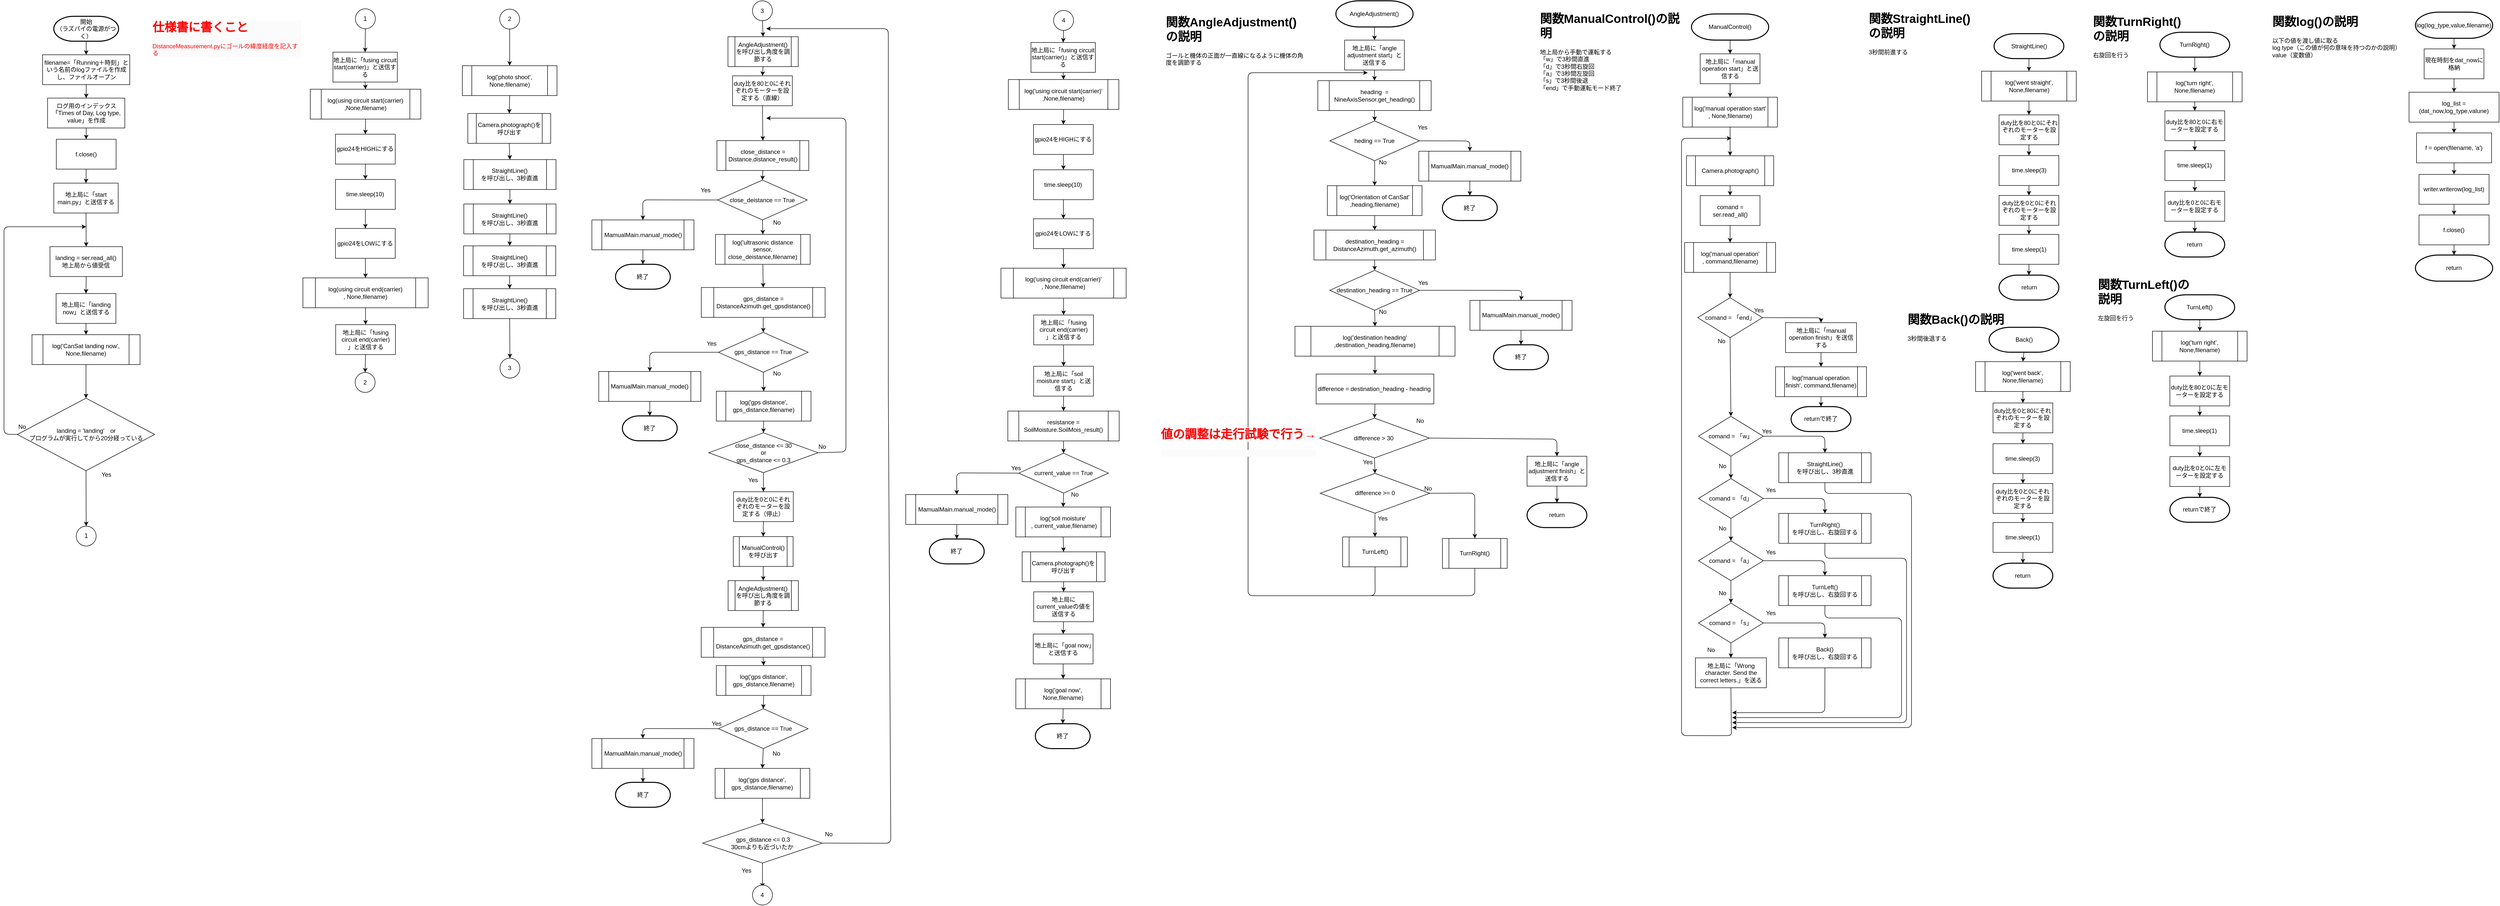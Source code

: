 <mxfile>
    <diagram id="3m2Z5toH6Rrs1X2SVMnO" name="ページ1">
        <mxGraphModel dx="241" dy="549" grid="1" gridSize="10" guides="1" tooltips="1" connect="1" arrows="1" fold="1" page="1" pageScale="1" pageWidth="827" pageHeight="1169" math="0" shadow="0">
            <root>
                <mxCell id="0"/>
                <mxCell id="1" parent="0"/>
                <mxCell id="2" style="edgeStyle=none;html=1;exitX=0.5;exitY=1;exitDx=0;exitDy=0;exitPerimeter=0;entryX=0.5;entryY=0;entryDx=0;entryDy=0;" parent="1" source="3" target="122" edge="1">
                    <mxGeometry relative="1" as="geometry">
                        <mxPoint x="1165.005" y="126.81" as="targetPoint"/>
                    </mxGeometry>
                </mxCell>
                <mxCell id="3" value="開始&lt;br&gt;（ラズパイの電源がつく）" style="strokeWidth=2;html=1;shape=mxgraph.flowchart.terminator;whiteSpace=wrap;" parent="1" vertex="1">
                    <mxGeometry x="1100" y="46.81" width="130" height="50" as="geometry"/>
                </mxCell>
                <mxCell id="5" style="edgeStyle=none;html=1;exitX=0.5;exitY=1;exitDx=0;exitDy=0;entryX=0.5;entryY=0;entryDx=0;entryDy=0;fontFamily=Helvetica;" parent="1" source="6" target="322" edge="1">
                    <mxGeometry relative="1" as="geometry">
                        <mxPoint x="2523.635" y="384.96" as="targetPoint"/>
                    </mxGeometry>
                </mxCell>
                <mxCell id="6" value="AngleAdjustment()&lt;br&gt;を呼び出し角度を調節する" style="shape=process;whiteSpace=wrap;html=1;backgroundOutline=1;" parent="1" vertex="1">
                    <mxGeometry x="2453.18" y="87.71" width="141.01" height="60" as="geometry"/>
                </mxCell>
                <mxCell id="407" style="edgeStyle=none;html=1;exitX=0.5;exitY=1;exitDx=0;exitDy=0;entryX=0.5;entryY=0;entryDx=0;entryDy=0;" parent="1" source="59" target="343" edge="1">
                    <mxGeometry relative="1" as="geometry"/>
                </mxCell>
                <mxCell id="59" value="１" style="ellipse;whiteSpace=wrap;html=1;aspect=fixed;" parent="1" vertex="1">
                    <mxGeometry x="1705.4" y="31.68" width="40" height="40" as="geometry"/>
                </mxCell>
                <mxCell id="86" value="No" style="text;html=1;align=center;verticalAlign=middle;resizable=0;points=[];autosize=1;strokeColor=none;fillColor=none;fontColor=#000000;" parent="1" vertex="1">
                    <mxGeometry x="2634.72" y="1674.46" width="40" height="30" as="geometry"/>
                </mxCell>
                <mxCell id="87" value="&lt;h1&gt;関数&lt;span style=&quot;text-align: center;&quot;&gt;&lt;font style=&quot;font-size: 24px;&quot;&gt;StraightLine()&lt;/font&gt;&lt;/span&gt;の説明&lt;/h1&gt;&lt;div&gt;3秒間前進する&lt;/div&gt;&lt;p&gt;&lt;span style=&quot;color: rgba(0, 0, 0, 0); font-family: monospace; font-size: 0px;&quot;&gt;%3CmxGraphModel%3E%3Croot%3E%3CmxCell%20id%3D%220%22%2F%3E%3CmxCell%20id%3D%221%22%20parent%3D%220%22%2F%3E%3CmxCell%20id%3D%222%22%20value%3D%22%26lt%3Bh1%26gt%3B%E9%96%A2%E6%95%B0%26lt%3Bspan%20style%3D%26quot%3Btext-align%3A%20center%3B%26quot%3B%26gt%3B%26lt%3Bfont%20style%3D%26quot%3Bfont-size%3A%2024px%3B%26quot%3B%26gt%3BDistanceMeasurement()%26lt%3B%2Ffont%26gt%3B%26lt%3B%2Fspan%26gt%3B%E3%81%AE%E8%AA%AC%E6%98%8E%26lt%3B%2Fh1%26gt%3B%26lt%3Bp%26gt%3B%26lt%3Bbr%26gt%3B%26lt%3B%2Fp%26gt%3B%22%20style%3D%22text%3Bhtml%3D1%3BstrokeColor%3Dnone%3BfillColor%3Dnone%3Bspacing%3D5%3BspacingTop%3D-20%3BwhiteSpace%3Dwrap%3Boverflow%3Dhidden%3Brounded%3D0%3B%22%20vertex%3D%221%22%20parent%3D%221%22%3E%3CmxGeometry%20x%3D%222250%22%20y%3D%2240%22%20width%3D%22400%22%20height%3D%22120%22%20as%3D%22geometry%22%2F%3E%3C%2FmxCell%3E%3C%2Froot%3E%3C%2FmxGraphModel%3E&lt;/span&gt;&lt;br&gt;&lt;/p&gt;" style="text;html=1;strokeColor=none;fillColor=none;spacing=5;spacingTop=-20;whiteSpace=wrap;overflow=hidden;rounded=0;" parent="1" vertex="1">
                    <mxGeometry x="4738.38" y="31.68" width="219" height="120" as="geometry"/>
                </mxCell>
                <mxCell id="88" value="&lt;h1&gt;関数&lt;span style=&quot;text-align: center;&quot;&gt;&lt;font style=&quot;font-size: 24px;&quot;&gt;TurnRight()&lt;/font&gt;&lt;/span&gt;の説明&lt;/h1&gt;&lt;div&gt;右旋回を行う&lt;/div&gt;&lt;p&gt;&lt;span style=&quot;color: rgba(0, 0, 0, 0); font-family: monospace; font-size: 0px;&quot;&gt;%3CmxGraphModel%3E%3Croot%3E%3CmxCell%20id%3D%220%22%2F%3E%3CmxCell%20id%3D%221%22%20parent%3D%220%22%2F%3E%3CmxCell%20id%3D%222%22%20value%3D%22%26lt%3Bh1%26gt%3B%E9%96%A2%E6%95%B0%26lt%3Bspan%20style%3D%26quot%3Btext-align%3A%20center%3B%26quot%3B%26gt%3B%26lt%3Bfont%20style%3D%26quot%3Bfont-size%3A%2024px%3B%26quot%3B%26gt%3BDistanceMeasurement()%26lt%3B%2Ffont%26gt%3B%26lt%3B%2Fspan%26gt%3B%E3%81%AE%E8%AA%AC%E6%98%8E%26lt%3B%2Fh1%26gt%3B%26lt%3Bp%26gt%3B%26lt%3Bbr%26gt%3B%26lt%3B%2Fp%26gt%3B%22%20style%3D%22text%3Bhtml%3D1%3BstrokeColor%3Dnone%3BfillColor%3Dnone%3Bspacing%3D5%3BspacingTop%3D-20%3BwhiteSpace%3Dwrap%3Boverflow%3Dhidden%3Brounded%3D0%3B%22%20vertex%3D%221%22%20parent%3D%221%22%3E%3CmxGeometry%20x%3D%222250%22%20y%3D%2240%22%20width%3D%22400%22%20height%3D%22120%22%20as%3D%22geometry%22%2F%3E%3C%2FmxCell%3E%3C%2Froot%3E%3C%2FmxGraphModel%3E&lt;/span&gt;&lt;br&gt;&lt;/p&gt;" style="text;html=1;strokeColor=none;fillColor=none;spacing=5;spacingTop=-20;whiteSpace=wrap;overflow=hidden;rounded=0;" parent="1" vertex="1">
                    <mxGeometry x="5188.38" y="38.43" width="200" height="120" as="geometry"/>
                </mxCell>
                <mxCell id="657" style="edgeStyle=none;html=1;exitX=0.5;exitY=1;exitDx=0;exitDy=0;exitPerimeter=0;entryX=0.5;entryY=0;entryDx=0;entryDy=0;" parent="1" source="102" target="655" edge="1">
                    <mxGeometry relative="1" as="geometry"/>
                </mxCell>
                <mxCell id="102" value="StraightLine()" style="strokeWidth=2;html=1;shape=mxgraph.flowchart.terminator;whiteSpace=wrap;" parent="1" vertex="1">
                    <mxGeometry x="4994.51" y="81.68" width="140" height="50" as="geometry"/>
                </mxCell>
                <mxCell id="103" style="edgeStyle=none;html=1;exitX=0.5;exitY=1;exitDx=0;exitDy=0;entryX=0.5;entryY=0;entryDx=0;entryDy=0;" parent="1" source="104" target="106" edge="1">
                    <mxGeometry relative="1" as="geometry"/>
                </mxCell>
                <mxCell id="104" value="duty比を80と0にそれぞれのモーターを設定する" style="rounded=0;whiteSpace=wrap;html=1;" parent="1" vertex="1">
                    <mxGeometry x="5004.51" y="244.65" width="120" height="60" as="geometry"/>
                </mxCell>
                <mxCell id="105" style="edgeStyle=none;html=1;exitX=0.5;exitY=1;exitDx=0;exitDy=0;entryX=0.5;entryY=0;entryDx=0;entryDy=0;" parent="1" source="106" target="108" edge="1">
                    <mxGeometry relative="1" as="geometry"/>
                </mxCell>
                <mxCell id="106" value="time.sleep(3)" style="rounded=0;whiteSpace=wrap;html=1;" parent="1" vertex="1">
                    <mxGeometry x="5004.51" y="326.4" width="120" height="60" as="geometry"/>
                </mxCell>
                <mxCell id="107" style="edgeStyle=none;html=1;exitX=0.5;exitY=1;exitDx=0;exitDy=0;entryX=0.5;entryY=0;entryDx=0;entryDy=0;" parent="1" source="108" target="110" edge="1">
                    <mxGeometry relative="1" as="geometry"/>
                </mxCell>
                <mxCell id="108" value="duty比を0と0にそれぞれのモーターを設定する" style="rounded=0;whiteSpace=wrap;html=1;" parent="1" vertex="1">
                    <mxGeometry x="5004.51" y="406.4" width="120" height="60" as="geometry"/>
                </mxCell>
                <mxCell id="109" style="edgeStyle=none;html=1;exitX=0.5;exitY=1;exitDx=0;exitDy=0;entryX=0.5;entryY=0;entryDx=0;entryDy=0;entryPerimeter=0;" parent="1" source="110" target="111" edge="1">
                    <mxGeometry relative="1" as="geometry"/>
                </mxCell>
                <mxCell id="110" value="time.sleep(1)" style="rounded=0;whiteSpace=wrap;html=1;" parent="1" vertex="1">
                    <mxGeometry x="5004.51" y="484.65" width="120" height="60" as="geometry"/>
                </mxCell>
                <mxCell id="111" value="return" style="strokeWidth=2;html=1;shape=mxgraph.flowchart.terminator;whiteSpace=wrap;" parent="1" vertex="1">
                    <mxGeometry x="5004.51" y="566.4" width="120" height="50" as="geometry"/>
                </mxCell>
                <mxCell id="663" style="edgeStyle=none;html=1;exitX=0.5;exitY=1;exitDx=0;exitDy=0;exitPerimeter=0;entryX=0.5;entryY=0;entryDx=0;entryDy=0;" parent="1" source="113" target="662" edge="1">
                    <mxGeometry relative="1" as="geometry"/>
                </mxCell>
                <mxCell id="113" value="TurnRight()" style="strokeWidth=2;html=1;shape=mxgraph.flowchart.terminator;whiteSpace=wrap;" parent="1" vertex="1">
                    <mxGeometry x="5327.38" y="78.74" width="140" height="50" as="geometry"/>
                </mxCell>
                <mxCell id="114" style="edgeStyle=none;html=1;exitX=0.5;exitY=1;exitDx=0;exitDy=0;entryX=0.5;entryY=0;entryDx=0;entryDy=0;" parent="1" source="115" target="117" edge="1">
                    <mxGeometry relative="1" as="geometry"/>
                </mxCell>
                <mxCell id="115" value="duty比を80と0に右モーターを設定する" style="rounded=0;whiteSpace=wrap;html=1;" parent="1" vertex="1">
                    <mxGeometry x="5337.38" y="236.49" width="120" height="60" as="geometry"/>
                </mxCell>
                <mxCell id="116" style="edgeStyle=none;html=1;exitX=0.5;exitY=1;exitDx=0;exitDy=0;entryX=0.5;entryY=0;entryDx=0;entryDy=0;" parent="1" source="117" target="119" edge="1">
                    <mxGeometry relative="1" as="geometry"/>
                </mxCell>
                <mxCell id="117" value="time.sleep(1)" style="rounded=0;whiteSpace=wrap;html=1;" parent="1" vertex="1">
                    <mxGeometry x="5337.38" y="316.49" width="120" height="60" as="geometry"/>
                </mxCell>
                <mxCell id="118" style="edgeStyle=none;html=1;exitX=0.5;exitY=1;exitDx=0;exitDy=0;entryX=0.5;entryY=0;entryDx=0;entryDy=0;entryPerimeter=0;" parent="1" source="119" target="120" edge="1">
                    <mxGeometry relative="1" as="geometry"/>
                </mxCell>
                <mxCell id="119" value="duty比を0と0に右モーターを設定する" style="rounded=0;whiteSpace=wrap;html=1;" parent="1" vertex="1">
                    <mxGeometry x="5337.38" y="398.24" width="120" height="60" as="geometry"/>
                </mxCell>
                <mxCell id="120" value="return" style="strokeWidth=2;html=1;shape=mxgraph.flowchart.terminator;whiteSpace=wrap;" parent="1" vertex="1">
                    <mxGeometry x="5337.38" y="479.99" width="120" height="50" as="geometry"/>
                </mxCell>
                <mxCell id="121" style="edgeStyle=none;html=1;exitX=0.5;exitY=1;exitDx=0;exitDy=0;entryX=0.5;entryY=0;entryDx=0;entryDy=0;fontColor=#000000;" parent="1" source="122" target="142" edge="1">
                    <mxGeometry relative="1" as="geometry"/>
                </mxCell>
                <mxCell id="122" value="&lt;span style=&quot;color: rgb(0, 0, 0); text-align: left;&quot;&gt;filename=&lt;/span&gt;&lt;font color=&quot;#000000&quot;&gt;「Running＋時刻」という名前のlogファイルを作成し、ファイルオープン&lt;/font&gt;" style="rounded=0;whiteSpace=wrap;html=1;fontColor=#fb0404;" parent="1" vertex="1">
                    <mxGeometry x="1077.5" y="123.94" width="175" height="60" as="geometry"/>
                </mxCell>
                <mxCell id="125" style="edgeStyle=none;html=1;exitX=0;exitY=0.5;exitDx=0;exitDy=0;fontColor=#000000;" parent="1" source="127" edge="1">
                    <mxGeometry relative="1" as="geometry">
                        <mxPoint x="1165" y="469.19" as="targetPoint"/>
                        <Array as="points">
                            <mxPoint x="1000" y="885.81"/>
                            <mxPoint x="1000" y="770.19"/>
                            <mxPoint x="1000" y="469.19"/>
                        </Array>
                    </mxGeometry>
                </mxCell>
                <mxCell id="686" style="edgeStyle=none;html=1;exitX=0.5;exitY=1;exitDx=0;exitDy=0;entryX=0.5;entryY=0;entryDx=0;entryDy=0;" parent="1" source="127" target="148" edge="1">
                    <mxGeometry relative="1" as="geometry"/>
                </mxCell>
                <mxCell id="127" value="landing = 'landing'　or&lt;br&gt;プログラムが実行してから20分経っている" style="rhombus;whiteSpace=wrap;html=1;fontColor=#000000;" parent="1" vertex="1">
                    <mxGeometry x="1026.82" y="813.46" width="275.62" height="145.6" as="geometry"/>
                </mxCell>
                <mxCell id="139" style="edgeStyle=none;html=1;exitX=0.5;exitY=1;exitDx=0;exitDy=0;entryX=0.5;entryY=0;entryDx=0;entryDy=0;fontColor=#000000;" parent="1" source="140" target="549" edge="1">
                    <mxGeometry relative="1" as="geometry">
                        <mxPoint x="1165" y="377.38" as="targetPoint"/>
                    </mxGeometry>
                </mxCell>
                <mxCell id="140" value="f.close()" style="rounded=0;whiteSpace=wrap;html=1;fontColor=#000000;" parent="1" vertex="1">
                    <mxGeometry x="1105" y="293.56" width="120" height="60" as="geometry"/>
                </mxCell>
                <mxCell id="141" style="edgeStyle=none;html=1;exitX=0.5;exitY=1;exitDx=0;exitDy=0;entryX=0.5;entryY=0;entryDx=0;entryDy=0;fontColor=#000000;" parent="1" source="142" target="140" edge="1">
                    <mxGeometry relative="1" as="geometry"/>
                </mxCell>
                <mxCell id="142" value="ログ用のインデックス「Times of Day, Log type, value」を作成" style="rounded=0;whiteSpace=wrap;html=1;fontColor=#000000;" parent="1" vertex="1">
                    <mxGeometry x="1087.5" y="210.94" width="155" height="60" as="geometry"/>
                </mxCell>
                <mxCell id="146" value="No" style="text;html=1;align=center;verticalAlign=middle;resizable=0;points=[];autosize=1;strokeColor=none;fillColor=none;fontColor=#000000;" parent="1" vertex="1">
                    <mxGeometry x="1016.19" y="856.26" width="40" height="30" as="geometry"/>
                </mxCell>
                <mxCell id="147" value="Yes" style="text;html=1;align=center;verticalAlign=middle;resizable=0;points=[];autosize=1;strokeColor=none;fillColor=none;fontColor=#000000;" parent="1" vertex="1">
                    <mxGeometry x="1185" y="951.61" width="40" height="30" as="geometry"/>
                </mxCell>
                <mxCell id="148" value="１" style="ellipse;whiteSpace=wrap;html=1;aspect=fixed;" parent="1" vertex="1">
                    <mxGeometry x="1145" y="1070.33" width="40" height="40" as="geometry"/>
                </mxCell>
                <mxCell id="670" style="edgeStyle=none;html=1;exitX=0.5;exitY=1;exitDx=0;exitDy=0;entryX=0.5;entryY=0;entryDx=0;entryDy=0;" parent="1" source="150" target="669" edge="1">
                    <mxGeometry relative="1" as="geometry"/>
                </mxCell>
                <mxCell id="150" value="Camera.photograph()を呼び出す" style="shape=process;whiteSpace=wrap;html=1;backgroundOutline=1;" parent="1" vertex="1">
                    <mxGeometry x="1931.03" y="241.81" width="166.32" height="60" as="geometry"/>
                </mxCell>
                <mxCell id="173" value="&lt;h1&gt;関数A&lt;span style=&quot;text-align: center;&quot;&gt;&lt;font style=&quot;font-size: 24px;&quot;&gt;ngleAdjustment()&lt;/font&gt;&lt;/span&gt;の説明&lt;/h1&gt;&lt;div&gt;ゴールと機体の正面が一直線になるように機体の角度を調節する&lt;/div&gt;&lt;p&gt;&lt;span style=&quot;color: rgba(0, 0, 0, 0); font-family: monospace; font-size: 0px;&quot;&gt;%3CmxGraphModel%3E%3Croot%3E%3CmxCell%20id%3D%220%22%2F%3E%3CmxCell%20id%3D%221%22%20parent%3D%220%22%2F%3E%3CmxCell%20id%3D%222%22%20value%3D%22%26lt%3Bh1%26gt%3B%E9%96%A2%E6%95%B0%26lt%3Bspan%20style%3D%26quot%3Btext-align%3A%20center%3B%26quot%3B%26gt%3B%26lt%3Bfont%20style%3D%26quot%3Bfont-size%3A%2024px%3B%26quot%3B%26gt%3BDistanceMeasurement()%26lt%3B%2Ffont%26gt%3B%26lt%3B%2Fspan%26gt%3B%E3%81%AE%E8%AA%AC%E6%98%8E%26lt%3B%2Fh1%26gt%3B%26lt%3Bp%26gt%3B%26lt%3Bbr%26gt%3B%26lt%3B%2Fp%26gt%3B%22%20style%3D%22text%3Bhtml%3D1%3BstrokeColor%3Dnone%3BfillColor%3Dnone%3Bspacing%3D5%3BspacingTop%3D-20%3BwhiteSpace%3Dwrap%3Boverflow%3Dhidden%3Brounded%3D0%3B%22%20vertex%3D%221%22%20parent%3D%221%22%3E%3CmxGeometry%20x%3D%222250%22%20y%3D%2240%22%20width%3D%22400%22%20height%3D%22120%22%20as%3D%22geometry%22%2F%3E%3C%2FmxCell%3E%3C%2Froot%3E%3C%2FmxGraphModel%3E&lt;/span&gt;&lt;br&gt;&lt;/p&gt;" style="text;html=1;strokeColor=none;fillColor=none;spacing=5;spacingTop=-20;whiteSpace=wrap;overflow=hidden;rounded=0;" parent="1" vertex="1">
                    <mxGeometry x="3327.13" y="39.13" width="291.87" height="155" as="geometry"/>
                </mxCell>
                <mxCell id="486" style="edgeStyle=none;html=1;exitX=0.5;exitY=1;exitDx=0;exitDy=0;exitPerimeter=0;entryX=0.5;entryY=0;entryDx=0;entryDy=0;" parent="1" source="174" target="485" edge="1">
                    <mxGeometry relative="1" as="geometry"/>
                </mxCell>
                <mxCell id="174" value="AngleAdjustment()" style="strokeWidth=2;html=1;shape=mxgraph.flowchart.terminator;whiteSpace=wrap;" parent="1" vertex="1">
                    <mxGeometry x="3673.38" y="15.57" width="155" height="52.5" as="geometry"/>
                </mxCell>
                <mxCell id="234" value="&lt;h1&gt;関数ManualControl&lt;span style=&quot;text-align: center;&quot;&gt;&lt;font style=&quot;font-size: 24px;&quot;&gt;()&lt;/font&gt;&lt;/span&gt;の説明&lt;/h1&gt;&lt;div&gt;地上局から手動で運転する&lt;/div&gt;&lt;div&gt;「w」で3秒間直進&lt;/div&gt;「d」で3秒間右旋回&lt;br&gt;「a」で3秒間左旋回&lt;br&gt;「s」で3秒間後退&lt;br&gt;「end」で手動運転モード終了&lt;br&gt;&lt;div&gt;&lt;span style=&quot;color: rgba(0, 0, 0, 0); font-family: monospace; font-size: 0px; background-color: initial;&quot;&gt;%3CmxGraphModel%3E%3Croot%3E%3CmxCell%20id%3D%220%22%2F%3E%3CmxCell%20id%3D%221%22%20parent%3D%220%22%2F%3E%3CmxCell%20id%3D%222%22%20value%3D%22%26lt%3Bh1%26gt%3B%E9%96%A2%E6%95%B0%26lt%3Bspan%20style%3D%26quot%3Btext-align%3A%20center%3B%26quot%3B%26gt%3B%26lt%3Bfont%20style%3D%26quot%3Bfont-size%3A%2024px%3B%26quot%3B%26gt%3BDistanceMeasurement()%26lt%3B%2Ffont%26gt%3B%26lt%3B%2Fspan%26gt%3B%E3%81%AE%E8%AA%AC%E6%98%8E%26lt%3B%2Fh1%26gt%3B%26lt%3Bp%26gt%3B%26lt%3Bbr%26gt%3B%26lt%3B%2Fp%26gt%3B%22%20style%3D%22text%3Bhtml%3D1%3BstrokeColor%3Dnone%3BfillColor%3Dnone%3Bspacing%3D5%3BspacingTop%3D-20%3BwhiteSpace%3Dwrap%3Boverflow%3Dhidden%3Brounded%3D0%3B%22%20vertex%3D%221%22%20parent%3D%221%22%3E%3CmxGeometry%20x%3D%222250%22%20y%3D%2240%22%20width%3D%22400%22%20height%3D%22120%22%20as%3D%22geometry%22%2F%3E%3C%2FmxCell%3E%3C%2Froot%3E%3C%2FmxGraphModel%3E&lt;/span&gt;&lt;br&gt;&lt;/div&gt;" style="text;html=1;strokeColor=none;fillColor=none;spacing=5;spacingTop=-20;whiteSpace=wrap;overflow=hidden;rounded=0;" parent="1" vertex="1">
                    <mxGeometry x="4077.76" y="32.38" width="291.87" height="187.5" as="geometry"/>
                </mxCell>
                <mxCell id="238" style="edgeStyle=none;html=1;exitX=0.5;exitY=1;exitDx=0;exitDy=0;exitPerimeter=0;entryX=0.5;entryY=0;entryDx=0;entryDy=0;" parent="1" source="236" target="237" edge="1">
                    <mxGeometry relative="1" as="geometry"/>
                </mxCell>
                <mxCell id="236" value="ManualControl()" style="strokeWidth=2;html=1;shape=mxgraph.flowchart.terminator;whiteSpace=wrap;" parent="1" vertex="1">
                    <mxGeometry x="4387.13" y="42.06" width="155" height="52.5" as="geometry"/>
                </mxCell>
                <mxCell id="253" style="edgeStyle=none;html=1;entryX=0.5;entryY=0;entryDx=0;entryDy=0;exitX=0.5;exitY=1;exitDx=0;exitDy=0;" parent="1" source="464" target="248" edge="1">
                    <mxGeometry relative="1" as="geometry">
                        <mxPoint x="4477.13" y="280" as="sourcePoint"/>
                    </mxGeometry>
                </mxCell>
                <mxCell id="466" style="edgeStyle=none;html=1;exitX=0.5;exitY=1;exitDx=0;exitDy=0;entryX=0.5;entryY=0;entryDx=0;entryDy=0;" parent="1" source="237" target="464" edge="1">
                    <mxGeometry relative="1" as="geometry"/>
                </mxCell>
                <mxCell id="237" value="地上局に「manual operation start」と送信する" style="rounded=0;whiteSpace=wrap;html=1;" parent="1" vertex="1">
                    <mxGeometry x="4404.63" y="122.06" width="120" height="60" as="geometry"/>
                </mxCell>
                <mxCell id="332" style="edgeStyle=none;html=1;exitX=0.5;exitY=1;exitDx=0;exitDy=0;entryX=0.5;entryY=0;entryDx=0;entryDy=0;" parent="1" source="467" target="468" edge="1">
                    <mxGeometry relative="1" as="geometry">
                        <mxPoint x="4464.63" y="465.01" as="sourcePoint"/>
                        <mxPoint x="4537.13" y="480" as="targetPoint"/>
                    </mxGeometry>
                </mxCell>
                <mxCell id="252" style="edgeStyle=none;html=1;exitX=1;exitY=0.5;exitDx=0;exitDy=0;entryX=0.5;entryY=0;entryDx=0;entryDy=0;" parent="1" source="242" target="547" edge="1">
                    <mxGeometry relative="1" as="geometry">
                        <mxPoint x="4645.13" y="820.02" as="targetPoint"/>
                        <Array as="points">
                            <mxPoint x="4647.13" y="652"/>
                        </Array>
                    </mxGeometry>
                </mxCell>
                <mxCell id="258" style="edgeStyle=none;html=1;exitX=0.5;exitY=1;exitDx=0;exitDy=0;entryX=0.5;entryY=0;entryDx=0;entryDy=0;" parent="1" source="242" target="256" edge="1">
                    <mxGeometry relative="1" as="geometry"/>
                </mxCell>
                <mxCell id="242" value="comand = 「end」" style="rhombus;whiteSpace=wrap;html=1;" parent="1" vertex="1">
                    <mxGeometry x="4399.63" y="611.76" width="130" height="80" as="geometry"/>
                </mxCell>
                <mxCell id="245" value="Yes" style="text;html=1;align=center;verticalAlign=middle;resizable=0;points=[];autosize=1;strokeColor=none;fillColor=none;" parent="1" vertex="1">
                    <mxGeometry x="4502.13" y="621.76" width="40" height="30" as="geometry"/>
                </mxCell>
                <mxCell id="293" style="edgeStyle=none;html=1;exitX=0.5;exitY=1;exitDx=0;exitDy=0;" parent="1" source="246" edge="1">
                    <mxGeometry relative="1" as="geometry">
                        <mxPoint x="4468.75" y="1474.8" as="targetPoint"/>
                        <Array as="points">
                            <mxPoint x="4654.75" y="1004.8"/>
                            <mxPoint x="4828.75" y="1004.8"/>
                            <mxPoint x="4828.75" y="1474.8"/>
                        </Array>
                    </mxGeometry>
                </mxCell>
                <mxCell id="246" value="StraightLine()&lt;br&gt;を呼び出し、3秒直進" style="shape=process;whiteSpace=wrap;html=1;backgroundOutline=1;" parent="1" vertex="1">
                    <mxGeometry x="4562.5" y="923.05" width="185" height="60" as="geometry"/>
                </mxCell>
                <mxCell id="268" style="edgeStyle=none;html=1;exitX=0.5;exitY=1;exitDx=0;exitDy=0;entryX=0.5;entryY=0;entryDx=0;entryDy=0;" parent="1" source="248" target="467" edge="1">
                    <mxGeometry relative="1" as="geometry">
                        <mxPoint x="4464.63" y="405.01" as="targetPoint"/>
                    </mxGeometry>
                </mxCell>
                <mxCell id="248" value="Camera.photograph()" style="shape=process;whiteSpace=wrap;html=1;backgroundOutline=1;" parent="1" vertex="1">
                    <mxGeometry x="4377.13" y="326.76" width="175" height="60" as="geometry"/>
                </mxCell>
                <mxCell id="254" value="returnで終了" style="strokeWidth=2;html=1;shape=mxgraph.flowchart.terminator;whiteSpace=wrap;" parent="1" vertex="1">
                    <mxGeometry x="4587.13" y="830.37" width="120" height="50" as="geometry"/>
                </mxCell>
                <mxCell id="259" style="edgeStyle=none;html=1;exitX=1;exitY=0.5;exitDx=0;exitDy=0;entryX=0.5;entryY=0;entryDx=0;entryDy=0;" parent="1" source="256" target="246" edge="1">
                    <mxGeometry relative="1" as="geometry">
                        <Array as="points">
                            <mxPoint x="4654.75" y="889.8"/>
                        </Array>
                    </mxGeometry>
                </mxCell>
                <mxCell id="262" style="edgeStyle=none;html=1;exitX=0.5;exitY=1;exitDx=0;exitDy=0;entryX=0.5;entryY=0;entryDx=0;entryDy=0;" parent="1" source="256" target="261" edge="1">
                    <mxGeometry relative="1" as="geometry"/>
                </mxCell>
                <mxCell id="256" value="comand = 「w」" style="rhombus;whiteSpace=wrap;html=1;" parent="1" vertex="1">
                    <mxGeometry x="4401.25" y="849.8" width="130" height="80" as="geometry"/>
                </mxCell>
                <mxCell id="257" value="No&lt;br&gt;" style="text;html=1;align=center;verticalAlign=middle;resizable=0;points=[];autosize=1;strokeColor=none;fillColor=none;" parent="1" vertex="1">
                    <mxGeometry x="4427.13" y="684.13" width="40" height="30" as="geometry"/>
                </mxCell>
                <mxCell id="260" value="Yes" style="text;html=1;align=center;verticalAlign=middle;resizable=0;points=[];autosize=1;strokeColor=none;fillColor=none;" parent="1" vertex="1">
                    <mxGeometry x="4517.5" y="864.8" width="40" height="30" as="geometry"/>
                </mxCell>
                <mxCell id="265" style="edgeStyle=none;html=1;exitX=1;exitY=0.5;exitDx=0;exitDy=0;entryX=0.5;entryY=0;entryDx=0;entryDy=0;" parent="1" source="261" target="264" edge="1">
                    <mxGeometry relative="1" as="geometry">
                        <Array as="points">
                            <mxPoint x="4654.75" y="1014.8"/>
                        </Array>
                    </mxGeometry>
                </mxCell>
                <mxCell id="269" style="edgeStyle=none;html=1;exitX=0.5;exitY=1;exitDx=0;exitDy=0;entryX=0.5;entryY=0;entryDx=0;entryDy=0;" parent="1" source="261" target="272" edge="1">
                    <mxGeometry relative="1" as="geometry">
                        <mxPoint x="4465.893" y="1104.8" as="targetPoint"/>
                    </mxGeometry>
                </mxCell>
                <mxCell id="261" value="comand = 「d」" style="rhombus;whiteSpace=wrap;html=1;" parent="1" vertex="1">
                    <mxGeometry x="4401.25" y="974.8" width="130" height="80" as="geometry"/>
                </mxCell>
                <mxCell id="296" style="edgeStyle=none;html=1;exitX=0.5;exitY=1;exitDx=0;exitDy=0;" parent="1" source="264" edge="1">
                    <mxGeometry relative="1" as="geometry">
                        <mxPoint x="4468.75" y="1464.8" as="targetPoint"/>
                        <Array as="points">
                            <mxPoint x="4654.75" y="1134.8"/>
                            <mxPoint x="4818.75" y="1134.8"/>
                            <mxPoint x="4818.75" y="1464.8"/>
                        </Array>
                    </mxGeometry>
                </mxCell>
                <mxCell id="264" value="TurnRight()&lt;br&gt;を呼び出し、右旋回する" style="shape=process;whiteSpace=wrap;html=1;backgroundOutline=1;" parent="1" vertex="1">
                    <mxGeometry x="4562.5" y="1044.8" width="185" height="60" as="geometry"/>
                </mxCell>
                <mxCell id="270" style="edgeStyle=none;html=1;exitX=1;exitY=0.5;exitDx=0;exitDy=0;entryX=0.5;entryY=0;entryDx=0;entryDy=0;" parent="1" source="272" target="273" edge="1">
                    <mxGeometry relative="1" as="geometry">
                        <Array as="points">
                            <mxPoint x="4654.75" y="1139.8"/>
                        </Array>
                    </mxGeometry>
                </mxCell>
                <mxCell id="271" style="edgeStyle=none;html=1;exitX=0.5;exitY=1;exitDx=0;exitDy=0;entryX=0.5;entryY=0;entryDx=0;entryDy=0;" parent="1" source="272" target="276" edge="1">
                    <mxGeometry relative="1" as="geometry">
                        <mxPoint x="4465.893" y="1229.8" as="targetPoint"/>
                    </mxGeometry>
                </mxCell>
                <mxCell id="272" value="comand = 「a」" style="rhombus;whiteSpace=wrap;html=1;" parent="1" vertex="1">
                    <mxGeometry x="4401.25" y="1099.8" width="130" height="80" as="geometry"/>
                </mxCell>
                <mxCell id="297" style="edgeStyle=none;html=1;exitX=0.5;exitY=1;exitDx=0;exitDy=0;" parent="1" source="273" edge="1">
                    <mxGeometry relative="1" as="geometry">
                        <mxPoint x="4468.75" y="1454.8" as="targetPoint"/>
                        <Array as="points">
                            <mxPoint x="4654.75" y="1254.8"/>
                            <mxPoint x="4808.75" y="1254.8"/>
                            <mxPoint x="4808.75" y="1454.8"/>
                        </Array>
                    </mxGeometry>
                </mxCell>
                <mxCell id="273" value="TurnLeft()&lt;br&gt;を呼び出し、右旋回する" style="shape=process;whiteSpace=wrap;html=1;backgroundOutline=1;" parent="1" vertex="1">
                    <mxGeometry x="4562.5" y="1169.8" width="185" height="60" as="geometry"/>
                </mxCell>
                <mxCell id="274" style="edgeStyle=none;html=1;exitX=1;exitY=0.5;exitDx=0;exitDy=0;entryX=0.5;entryY=0;entryDx=0;entryDy=0;" parent="1" source="276" target="277" edge="1">
                    <mxGeometry relative="1" as="geometry">
                        <Array as="points">
                            <mxPoint x="4654.75" y="1264.8"/>
                        </Array>
                    </mxGeometry>
                </mxCell>
                <mxCell id="288" style="edgeStyle=none;html=1;exitX=0.5;exitY=1;exitDx=0;exitDy=0;entryX=0.5;entryY=0;entryDx=0;entryDy=0;" parent="1" source="276" target="287" edge="1">
                    <mxGeometry relative="1" as="geometry"/>
                </mxCell>
                <mxCell id="276" value="comand = 「s」" style="rhombus;whiteSpace=wrap;html=1;" parent="1" vertex="1">
                    <mxGeometry x="4401.25" y="1224.8" width="130" height="80" as="geometry"/>
                </mxCell>
                <mxCell id="298" style="edgeStyle=none;html=1;exitX=0.5;exitY=1;exitDx=0;exitDy=0;" parent="1" source="277" edge="1">
                    <mxGeometry relative="1" as="geometry">
                        <mxPoint x="4468.75" y="1444.8" as="targetPoint"/>
                        <Array as="points">
                            <mxPoint x="4654.75" y="1444.8"/>
                        </Array>
                    </mxGeometry>
                </mxCell>
                <mxCell id="277" value="Back()&lt;br&gt;を呼び出し、右旋回する" style="shape=process;whiteSpace=wrap;html=1;backgroundOutline=1;" parent="1" vertex="1">
                    <mxGeometry x="4562.5" y="1294.8" width="185" height="60" as="geometry"/>
                </mxCell>
                <mxCell id="278" value="No&lt;br&gt;" style="text;html=1;align=center;verticalAlign=middle;resizable=0;points=[];autosize=1;strokeColor=none;fillColor=none;" parent="1" vertex="1">
                    <mxGeometry x="4428.75" y="934.8" width="40" height="30" as="geometry"/>
                </mxCell>
                <mxCell id="279" value="No&lt;br&gt;" style="text;html=1;align=center;verticalAlign=middle;resizable=0;points=[];autosize=1;strokeColor=none;fillColor=none;" parent="1" vertex="1">
                    <mxGeometry x="4428.75" y="1059.8" width="40" height="30" as="geometry"/>
                </mxCell>
                <mxCell id="281" value="No&lt;br&gt;" style="text;html=1;align=center;verticalAlign=middle;resizable=0;points=[];autosize=1;strokeColor=none;fillColor=none;" parent="1" vertex="1">
                    <mxGeometry x="4428.75" y="1189.8" width="40" height="30" as="geometry"/>
                </mxCell>
                <mxCell id="282" value="No&lt;br&gt;" style="text;html=1;align=center;verticalAlign=middle;resizable=0;points=[];autosize=1;strokeColor=none;fillColor=none;" parent="1" vertex="1">
                    <mxGeometry x="4406.25" y="1303.61" width="40" height="30" as="geometry"/>
                </mxCell>
                <mxCell id="283" value="Yes" style="text;html=1;align=center;verticalAlign=middle;resizable=0;points=[];autosize=1;strokeColor=none;fillColor=none;" parent="1" vertex="1">
                    <mxGeometry x="4526.25" y="983.05" width="40" height="30" as="geometry"/>
                </mxCell>
                <mxCell id="285" value="Yes" style="text;html=1;align=center;verticalAlign=middle;resizable=0;points=[];autosize=1;strokeColor=none;fillColor=none;" parent="1" vertex="1">
                    <mxGeometry x="4526.25" y="1229.8" width="40" height="30" as="geometry"/>
                </mxCell>
                <mxCell id="286" value="Yes" style="text;html=1;align=center;verticalAlign=middle;resizable=0;points=[];autosize=1;strokeColor=none;fillColor=none;" parent="1" vertex="1">
                    <mxGeometry x="4526.25" y="1108.05" width="40" height="30" as="geometry"/>
                </mxCell>
                <mxCell id="287" value="地上局に「Wrong character. Send the correct letters.」を送る" style="rounded=0;whiteSpace=wrap;html=1;" parent="1" vertex="1">
                    <mxGeometry x="4395" y="1334.8" width="142.5" height="60" as="geometry"/>
                </mxCell>
                <mxCell id="291" style="edgeStyle=none;html=1;exitX=0.5;exitY=1;exitDx=0;exitDy=0;" parent="1" source="287" edge="1">
                    <mxGeometry relative="1" as="geometry">
                        <mxPoint x="4467.13" y="291.76" as="targetPoint"/>
                        <Array as="points">
                            <mxPoint x="4467.13" y="1470.88"/>
                            <mxPoint x="4467.13" y="1491"/>
                            <mxPoint x="4367.13" y="1490.88"/>
                            <mxPoint x="4367.13" y="381.76"/>
                            <mxPoint x="4367.13" y="291.76"/>
                        </Array>
                        <mxPoint x="4347.13" y="1561.76" as="sourcePoint"/>
                    </mxGeometry>
                </mxCell>
                <mxCell id="299" value="&lt;h1&gt;関数&lt;span style=&quot;text-align: center;&quot;&gt;&lt;font style=&quot;font-size: 24px;&quot;&gt;Back()&lt;/font&gt;&lt;/span&gt;の説明&lt;/h1&gt;&lt;div&gt;3秒間後退する&lt;/div&gt;&lt;p&gt;&lt;span style=&quot;color: rgba(0, 0, 0, 0); font-family: monospace; font-size: 0px;&quot;&gt;%3CmxGraphModel%3E%3Croot%3E%3CmxCell%20id%3D%220%22%2F%3E%3CmxCell%20id%3D%221%22%20parent%3D%220%22%2F%3E%3CmxCell%20id%3D%222%22%20value%3D%22%26lt%3Bh1%26gt%3B%E9%96%A2%E6%95%B0%26lt%3Bspan%20style%3D%26quot%3Btext-align%3A%20center%3B%26quot%3B%26gt%3B%26lt%3Bfont%20style%3D%26quot%3Bfont-size%3A%2024px%3B%26quot%3B%26gt%3BDistanceMeasurement()%26lt%3B%2Ffont%26gt%3B%26lt%3B%2Fspan%26gt%3B%E3%81%AE%E8%AA%AC%E6%98%8E%26lt%3B%2Fh1%26gt%3B%26lt%3Bp%26gt%3B%26lt%3Bbr%26gt%3B%26lt%3B%2Fp%26gt%3B%22%20style%3D%22text%3Bhtml%3D1%3BstrokeColor%3Dnone%3BfillColor%3Dnone%3Bspacing%3D5%3BspacingTop%3D-20%3BwhiteSpace%3Dwrap%3Boverflow%3Dhidden%3Brounded%3D0%3B%22%20vertex%3D%221%22%20parent%3D%221%22%3E%3CmxGeometry%20x%3D%222250%22%20y%3D%2240%22%20width%3D%22400%22%20height%3D%22120%22%20as%3D%22geometry%22%2F%3E%3C%2FmxCell%3E%3C%2Froot%3E%3C%2FmxGraphModel%3E&lt;/span&gt;&lt;br&gt;&lt;/p&gt;" style="text;html=1;strokeColor=none;fillColor=none;spacing=5;spacingTop=-20;whiteSpace=wrap;overflow=hidden;rounded=0;" parent="1" vertex="1">
                    <mxGeometry x="4815.51" y="636.13" width="219" height="120" as="geometry"/>
                </mxCell>
                <mxCell id="300" value="&lt;h1&gt;関数&lt;span style=&quot;text-align: center;&quot;&gt;&lt;font style=&quot;font-size: 24px;&quot;&gt;TurnLeft()&lt;/font&gt;&lt;/span&gt;の説明&lt;/h1&gt;&lt;div&gt;左旋回を行う&lt;/div&gt;&lt;p&gt;&lt;span style=&quot;color: rgba(0, 0, 0, 0); font-family: monospace; font-size: 0px;&quot;&gt;%3CmxGraphModel%3E%3Croot%3E%3CmxCell%20id%3D%220%22%2F%3E%3CmxCell%20id%3D%221%22%20parent%3D%220%22%2F%3E%3CmxCell%20id%3D%222%22%20value%3D%22%26lt%3Bh1%26gt%3B%E9%96%A2%E6%95%B0%26lt%3Bspan%20style%3D%26quot%3Btext-align%3A%20center%3B%26quot%3B%26gt%3B%26lt%3Bfont%20style%3D%26quot%3Bfont-size%3A%2024px%3B%26quot%3B%26gt%3BDistanceMeasurement()%26lt%3B%2Ffont%26gt%3B%26lt%3B%2Fspan%26gt%3B%E3%81%AE%E8%AA%AC%E6%98%8E%26lt%3B%2Fh1%26gt%3B%26lt%3Bp%26gt%3B%26lt%3Bbr%26gt%3B%26lt%3B%2Fp%26gt%3B%22%20style%3D%22text%3Bhtml%3D1%3BstrokeColor%3Dnone%3BfillColor%3Dnone%3Bspacing%3D5%3BspacingTop%3D-20%3BwhiteSpace%3Dwrap%3Boverflow%3Dhidden%3Brounded%3D0%3B%22%20vertex%3D%221%22%20parent%3D%221%22%3E%3CmxGeometry%20x%3D%222250%22%20y%3D%2240%22%20width%3D%22400%22%20height%3D%22120%22%20as%3D%22geometry%22%2F%3E%3C%2FmxCell%3E%3C%2Froot%3E%3C%2FmxGraphModel%3E&lt;/span&gt;&lt;br&gt;&lt;/p&gt;" style="text;html=1;strokeColor=none;fillColor=none;spacing=5;spacingTop=-20;whiteSpace=wrap;overflow=hidden;rounded=0;" parent="1" vertex="1">
                    <mxGeometry x="5198.38" y="565.54" width="200" height="120" as="geometry"/>
                </mxCell>
                <mxCell id="301" style="edgeStyle=none;html=1;exitX=0.5;exitY=1;exitDx=0;exitDy=0;entryX=0.5;entryY=0;entryDx=0;entryDy=0;" parent="1" source="660" target="304" edge="1">
                    <mxGeometry relative="1" as="geometry">
                        <mxPoint x="5054.51" y="802.57" as="sourcePoint"/>
                    </mxGeometry>
                </mxCell>
                <mxCell id="661" style="edgeStyle=none;html=1;exitX=0.5;exitY=1;exitDx=0;exitDy=0;exitPerimeter=0;entryX=0.5;entryY=0;entryDx=0;entryDy=0;" parent="1" source="302" target="660" edge="1">
                    <mxGeometry relative="1" as="geometry"/>
                </mxCell>
                <mxCell id="302" value="Back()" style="strokeWidth=2;html=1;shape=mxgraph.flowchart.terminator;whiteSpace=wrap;" parent="1" vertex="1">
                    <mxGeometry x="4984.51" y="671.13" width="140" height="50" as="geometry"/>
                </mxCell>
                <mxCell id="303" style="edgeStyle=none;html=1;exitX=0.5;exitY=1;exitDx=0;exitDy=0;entryX=0.5;entryY=0;entryDx=0;entryDy=0;" parent="1" source="304" target="306" edge="1">
                    <mxGeometry relative="1" as="geometry"/>
                </mxCell>
                <mxCell id="304" value="duty比を0と80にそれぞれのモーターを設定する" style="rounded=0;whiteSpace=wrap;html=1;" parent="1" vertex="1">
                    <mxGeometry x="4992.38" y="823.06" width="120" height="60" as="geometry"/>
                </mxCell>
                <mxCell id="305" style="edgeStyle=none;html=1;exitX=0.5;exitY=1;exitDx=0;exitDy=0;entryX=0.5;entryY=0;entryDx=0;entryDy=0;" parent="1" source="306" target="308" edge="1">
                    <mxGeometry relative="1" as="geometry"/>
                </mxCell>
                <mxCell id="306" value="time.sleep(3)" style="rounded=0;whiteSpace=wrap;html=1;" parent="1" vertex="1">
                    <mxGeometry x="4992.38" y="904.81" width="120" height="60" as="geometry"/>
                </mxCell>
                <mxCell id="307" style="edgeStyle=none;html=1;exitX=0.5;exitY=1;exitDx=0;exitDy=0;entryX=0.5;entryY=0;entryDx=0;entryDy=0;" parent="1" source="308" target="310" edge="1">
                    <mxGeometry relative="1" as="geometry"/>
                </mxCell>
                <mxCell id="308" value="duty比を0と0にそれぞれのモーターを設定する" style="rounded=0;whiteSpace=wrap;html=1;" parent="1" vertex="1">
                    <mxGeometry x="4992.38" y="984.81" width="120" height="60" as="geometry"/>
                </mxCell>
                <mxCell id="309" style="edgeStyle=none;html=1;exitX=0.5;exitY=1;exitDx=0;exitDy=0;entryX=0.5;entryY=0;entryDx=0;entryDy=0;entryPerimeter=0;" parent="1" source="310" target="311" edge="1">
                    <mxGeometry relative="1" as="geometry"/>
                </mxCell>
                <mxCell id="310" value="time.sleep(1)" style="rounded=0;whiteSpace=wrap;html=1;" parent="1" vertex="1">
                    <mxGeometry x="4992.38" y="1063.06" width="120" height="60" as="geometry"/>
                </mxCell>
                <mxCell id="311" value="return" style="strokeWidth=2;html=1;shape=mxgraph.flowchart.terminator;whiteSpace=wrap;" parent="1" vertex="1">
                    <mxGeometry x="4992.38" y="1144.81" width="120" height="50" as="geometry"/>
                </mxCell>
                <mxCell id="666" style="edgeStyle=none;html=1;exitX=0.5;exitY=1;exitDx=0;exitDy=0;exitPerimeter=0;entryX=0.5;entryY=0;entryDx=0;entryDy=0;" parent="1" source="313" target="665" edge="1">
                    <mxGeometry relative="1" as="geometry"/>
                </mxCell>
                <mxCell id="313" value="TurnLeft()" style="strokeWidth=2;html=1;shape=mxgraph.flowchart.terminator;whiteSpace=wrap;" parent="1" vertex="1">
                    <mxGeometry x="5337.38" y="605.85" width="140" height="50" as="geometry"/>
                </mxCell>
                <mxCell id="314" style="edgeStyle=none;html=1;exitX=0.5;exitY=1;exitDx=0;exitDy=0;entryX=0.5;entryY=0;entryDx=0;entryDy=0;" parent="1" source="315" target="317" edge="1">
                    <mxGeometry relative="1" as="geometry"/>
                </mxCell>
                <mxCell id="315" value="duty比を80と0に左モーターを設定する" style="rounded=0;whiteSpace=wrap;html=1;" parent="1" vertex="1">
                    <mxGeometry x="5347.38" y="768.98" width="120" height="60" as="geometry"/>
                </mxCell>
                <mxCell id="316" style="edgeStyle=none;html=1;exitX=0.5;exitY=1;exitDx=0;exitDy=0;entryX=0.5;entryY=0;entryDx=0;entryDy=0;" parent="1" source="317" target="319" edge="1">
                    <mxGeometry relative="1" as="geometry"/>
                </mxCell>
                <mxCell id="317" value="time.sleep(1)" style="rounded=0;whiteSpace=wrap;html=1;" parent="1" vertex="1">
                    <mxGeometry x="5347.38" y="848.98" width="120" height="60" as="geometry"/>
                </mxCell>
                <mxCell id="318" style="edgeStyle=none;html=1;exitX=0.5;exitY=1;exitDx=0;exitDy=0;entryX=0.5;entryY=0;entryDx=0;entryDy=0;entryPerimeter=0;" parent="1" source="319" target="320" edge="1">
                    <mxGeometry relative="1" as="geometry"/>
                </mxCell>
                <mxCell id="319" value="duty比を0と0に左モーターを設定する" style="rounded=0;whiteSpace=wrap;html=1;" parent="1" vertex="1">
                    <mxGeometry x="5347.38" y="930.73" width="120" height="60" as="geometry"/>
                </mxCell>
                <mxCell id="320" value="returnで終了" style="strokeWidth=2;html=1;shape=mxgraph.flowchart.terminator;whiteSpace=wrap;" parent="1" vertex="1">
                    <mxGeometry x="5347.38" y="1012.48" width="120" height="50" as="geometry"/>
                </mxCell>
                <mxCell id="351" style="edgeStyle=none;html=1;exitX=0.5;exitY=1;exitDx=0;exitDy=0;entryX=0.5;entryY=0;entryDx=0;entryDy=0;" parent="1" source="322" target="335" edge="1">
                    <mxGeometry relative="1" as="geometry"/>
                </mxCell>
                <mxCell id="322" value="duty比を80と0にそれぞれのモーターを設定する（直線）" style="rounded=0;whiteSpace=wrap;html=1;" parent="1" vertex="1">
                    <mxGeometry x="2462.38" y="166.29" width="120" height="60" as="geometry"/>
                </mxCell>
                <mxCell id="330" style="edgeStyle=none;html=1;entryX=0.5;entryY=0;entryDx=0;entryDy=0;exitX=0.5;exitY=1;exitDx=0;exitDy=0;" parent="1" source="468" target="242" edge="1">
                    <mxGeometry relative="1" as="geometry">
                        <mxPoint x="4465.13" y="657" as="sourcePoint"/>
                    </mxGeometry>
                </mxCell>
                <mxCell id="616" style="edgeStyle=none;html=1;exitX=0.5;exitY=1;exitDx=0;exitDy=0;entryX=0.5;entryY=0;entryDx=0;entryDy=0;" parent="1" source="335" target="610" edge="1">
                    <mxGeometry relative="1" as="geometry"/>
                </mxCell>
                <mxCell id="335" value="close_distance = Distance.distance_result()" style="shape=process;whiteSpace=wrap;html=1;backgroundOutline=1;" parent="1" vertex="1">
                    <mxGeometry x="2431" y="296.29" width="184.35" height="60" as="geometry"/>
                </mxCell>
                <mxCell id="341" style="edgeStyle=none;html=1;exitX=0.5;exitY=1;exitDx=0;exitDy=0;entryX=0.5;entryY=0;entryDx=0;entryDy=0;" parent="1" source="338" target="340" edge="1">
                    <mxGeometry relative="1" as="geometry"/>
                </mxCell>
                <mxCell id="338" value="gpio24をHIGHにする" style="rounded=0;whiteSpace=wrap;html=1;" parent="1" vertex="1">
                    <mxGeometry x="1665.36" y="283.43" width="120" height="60" as="geometry"/>
                </mxCell>
                <mxCell id="346" style="edgeStyle=none;html=1;exitX=0.5;exitY=1;exitDx=0;exitDy=0;entryX=0.5;entryY=0;entryDx=0;entryDy=0;" parent="1" source="340" target="342" edge="1">
                    <mxGeometry relative="1" as="geometry"/>
                </mxCell>
                <mxCell id="340" value="time.sleep(10)" style="rounded=0;whiteSpace=wrap;html=1;" parent="1" vertex="1">
                    <mxGeometry x="1665.41" y="374.31" width="120" height="60" as="geometry"/>
                </mxCell>
                <mxCell id="415" style="edgeStyle=none;html=1;exitX=0.5;exitY=1;exitDx=0;exitDy=0;entryX=0.5;entryY=0;entryDx=0;entryDy=0;" parent="1" source="342" target="455" edge="1">
                    <mxGeometry relative="1" as="geometry">
                        <mxPoint x="1725.841" y="517.11" as="targetPoint"/>
                    </mxGeometry>
                </mxCell>
                <mxCell id="342" value="gpio24をLOWにする" style="rounded=0;whiteSpace=wrap;html=1;" parent="1" vertex="1">
                    <mxGeometry x="1665.35" y="472.64" width="120" height="60" as="geometry"/>
                </mxCell>
                <mxCell id="451" style="edgeStyle=none;html=1;exitX=0.5;exitY=1;exitDx=0;exitDy=0;entryX=0.5;entryY=0;entryDx=0;entryDy=0;" parent="1" source="343" target="450" edge="1">
                    <mxGeometry relative="1" as="geometry"/>
                </mxCell>
                <mxCell id="343" value="地上局に「fusing circuit start(carrier)」と送信する" style="rounded=0;whiteSpace=wrap;html=1;" parent="1" vertex="1">
                    <mxGeometry x="1660.28" y="118.74" width="129.25" height="60" as="geometry"/>
                </mxCell>
                <mxCell id="378" style="edgeStyle=none;html=1;exitX=0.5;exitY=1;exitDx=0;exitDy=0;entryX=0.5;entryY=0;entryDx=0;entryDy=0;" parent="1" source="455" target="377" edge="1">
                    <mxGeometry relative="1" as="geometry">
                        <mxPoint x="1725.345" y="660.81" as="sourcePoint"/>
                    </mxGeometry>
                </mxCell>
                <mxCell id="501" style="edgeStyle=none;html=1;exitX=1;exitY=0.5;exitDx=0;exitDy=0;" parent="1" source="352" edge="1">
                    <mxGeometry relative="1" as="geometry">
                        <mxPoint x="2530" y="251.27" as="targetPoint"/>
                        <Array as="points">
                            <mxPoint x="2690" y="921.27"/>
                            <mxPoint x="2690" y="691.27"/>
                            <mxPoint x="2690" y="251.27"/>
                        </Array>
                    </mxGeometry>
                </mxCell>
                <mxCell id="502" style="edgeStyle=none;html=1;exitX=0.5;exitY=1;exitDx=0;exitDy=0;entryX=0.5;entryY=0;entryDx=0;entryDy=0;" parent="1" source="352" target="360" edge="1">
                    <mxGeometry relative="1" as="geometry"/>
                </mxCell>
                <mxCell id="352" value="close_distance &amp;lt;= 30&lt;br&gt;or&lt;br&gt;gps_distance &amp;lt;= 0.3" style="rhombus;whiteSpace=wrap;html=1;" parent="1" vertex="1">
                    <mxGeometry x="2414.73" y="882.96" width="219.19" height="80" as="geometry"/>
                </mxCell>
                <mxCell id="355" value="No&lt;br&gt;" style="text;html=1;align=center;verticalAlign=middle;resizable=0;points=[];autosize=1;strokeColor=none;fillColor=none;" parent="1" vertex="1">
                    <mxGeometry x="2622.26" y="896.21" width="40" height="30" as="geometry"/>
                </mxCell>
                <mxCell id="696" style="edgeStyle=none;html=1;exitX=0.5;exitY=1;exitDx=0;exitDy=0;entryX=0.5;entryY=0;entryDx=0;entryDy=0;" edge="1" parent="1" source="357" target="695">
                    <mxGeometry relative="1" as="geometry"/>
                </mxCell>
                <mxCell id="357" value="ManualControl()を呼び出す" style="shape=process;whiteSpace=wrap;html=1;backgroundOutline=1;" parent="1" vertex="1">
                    <mxGeometry x="2463.93" y="1091.27" width="120" height="60" as="geometry"/>
                </mxCell>
                <mxCell id="362" style="edgeStyle=none;html=1;exitX=0.5;exitY=1;exitDx=0;exitDy=0;entryX=0.5;entryY=0;entryDx=0;entryDy=0;" parent="1" source="360" target="357" edge="1">
                    <mxGeometry relative="1" as="geometry"/>
                </mxCell>
                <mxCell id="360" value="duty比を0と0にそれぞれのモーターを設定する（停止）" style="rounded=0;whiteSpace=wrap;html=1;" parent="1" vertex="1">
                    <mxGeometry x="2464.33" y="1001.27" width="120" height="60" as="geometry"/>
                </mxCell>
                <mxCell id="385" style="edgeStyle=none;html=1;exitX=1;exitY=0.5;exitDx=0;exitDy=0;" parent="1" source="363" edge="1">
                    <mxGeometry relative="1" as="geometry">
                        <mxPoint x="2530" y="71.49" as="targetPoint"/>
                        <Array as="points">
                            <mxPoint x="2780" y="1707"/>
                            <mxPoint x="2775" y="784.36"/>
                            <mxPoint x="2775" y="71.49"/>
                        </Array>
                    </mxGeometry>
                </mxCell>
                <mxCell id="578" style="edgeStyle=none;html=1;exitX=0.5;exitY=1;exitDx=0;exitDy=0;entryX=0.5;entryY=0;entryDx=0;entryDy=0;" parent="1" source="645" target="572" edge="1">
                    <mxGeometry relative="1" as="geometry">
                        <mxPoint x="3126.74" y="61.58" as="sourcePoint"/>
                    </mxGeometry>
                </mxCell>
                <mxCell id="643" style="edgeStyle=none;html=1;exitX=0.5;exitY=1;exitDx=0;exitDy=0;entryX=0.5;entryY=0;entryDx=0;entryDy=0;" parent="1" source="363" edge="1">
                    <mxGeometry relative="1" as="geometry">
                        <mxPoint x="2522.41" y="1795.86" as="targetPoint"/>
                    </mxGeometry>
                </mxCell>
                <mxCell id="363" value="&lt;span style=&quot;&quot;&gt;&amp;nbsp;gps_distance &amp;lt;= 0.3&lt;br&gt;30cmよりも近づいたか&lt;br&gt;&lt;/span&gt;" style="rhombus;whiteSpace=wrap;html=1;labelBackgroundColor=#fbfbfb;fontFamily=Helvetica;" parent="1" vertex="1">
                    <mxGeometry x="2402.41" y="1666.73" width="240" height="80" as="geometry"/>
                </mxCell>
                <mxCell id="365" value="Yes" style="text;html=1;align=center;verticalAlign=middle;resizable=0;points=[];autosize=1;strokeColor=none;fillColor=none;" parent="1" vertex="1">
                    <mxGeometry x="2470.03" y="1746.73" width="40" height="30" as="geometry"/>
                </mxCell>
                <mxCell id="647" style="edgeStyle=none;html=1;exitX=0.5;exitY=1;exitDx=0;exitDy=0;entryX=0.5;entryY=0;entryDx=0;entryDy=0;" parent="1" source="366" target="646" edge="1">
                    <mxGeometry relative="1" as="geometry"/>
                </mxCell>
                <mxCell id="366" value="resistance = SoilMoisture.SoilMois_result()" style="shape=process;whiteSpace=wrap;html=1;backgroundOutline=1;" parent="1" vertex="1">
                    <mxGeometry x="3014.88" y="839.31" width="223.55" height="60" as="geometry"/>
                </mxCell>
                <mxCell id="369" value="終了" style="strokeWidth=2;html=1;shape=mxgraph.flowchart.terminator;whiteSpace=wrap;" parent="1" vertex="1">
                    <mxGeometry x="3070.19" y="1466.95" width="110" height="50" as="geometry"/>
                </mxCell>
                <mxCell id="620" style="edgeStyle=none;html=1;exitX=0.5;exitY=1;exitDx=0;exitDy=0;entryX=0.5;entryY=0;entryDx=0;entryDy=0;" parent="1" source="371" target="619" edge="1">
                    <mxGeometry relative="1" as="geometry"/>
                </mxCell>
                <mxCell id="371" value="gps_distance = DistanceAzimuth.get_gpsdistance()" style="shape=process;whiteSpace=wrap;html=1;backgroundOutline=1;" parent="1" vertex="1">
                    <mxGeometry x="2399.68" y="591.21" width="248.5" height="60" as="geometry"/>
                </mxCell>
                <mxCell id="376" style="edgeStyle=none;html=1;exitX=0.5;exitY=1;exitDx=0;exitDy=0;entryX=0.5;entryY=0;entryDx=0;entryDy=0;" parent="1" source="450" target="338" edge="1">
                    <mxGeometry relative="1" as="geometry">
                        <mxPoint x="1710.27" y="255.5" as="sourcePoint"/>
                    </mxGeometry>
                </mxCell>
                <mxCell id="419" style="edgeStyle=none;html=1;exitX=0.5;exitY=1;exitDx=0;exitDy=0;entryX=0.5;entryY=0;entryDx=0;entryDy=0;" parent="1" source="637" target="456" edge="1">
                    <mxGeometry relative="1" as="geometry">
                        <mxPoint x="2014.81" y="143.25" as="targetPoint"/>
                        <mxPoint x="2015.83" y="72.38" as="sourcePoint"/>
                    </mxGeometry>
                </mxCell>
                <mxCell id="640" style="edgeStyle=none;html=1;exitX=0.5;exitY=1;exitDx=0;exitDy=0;entryX=0.5;entryY=0;entryDx=0;entryDy=0;" parent="1" source="377" target="638" edge="1">
                    <mxGeometry relative="1" as="geometry"/>
                </mxCell>
                <mxCell id="377" value="地上局に「fusing circuit end(carrier)&lt;br&gt;」と送信する" style="rounded=0;whiteSpace=wrap;html=1;" parent="1" vertex="1">
                    <mxGeometry x="1665.75" y="665.81" width="120" height="60" as="geometry"/>
                </mxCell>
                <mxCell id="552" style="edgeStyle=none;html=1;exitX=0.5;exitY=1;exitDx=0;exitDy=0;entryX=0.5;entryY=0;entryDx=0;entryDy=0;" parent="1" source="549" target="551" edge="1">
                    <mxGeometry relative="1" as="geometry">
                        <mxPoint x="1165.01" y="865.94" as="sourcePoint"/>
                    </mxGeometry>
                </mxCell>
                <mxCell id="685" style="edgeStyle=none;html=1;exitX=0.5;exitY=1;exitDx=0;exitDy=0;entryX=0.5;entryY=0;entryDx=0;entryDy=0;" parent="1" source="399" target="454" edge="1">
                    <mxGeometry relative="1" as="geometry"/>
                </mxCell>
                <mxCell id="399" value="地上局に「landing now」と送信する" style="rounded=0;whiteSpace=wrap;html=1;" parent="1" vertex="1">
                    <mxGeometry x="1104.63" y="603.34" width="120" height="60" as="geometry"/>
                </mxCell>
                <mxCell id="420" style="edgeStyle=none;html=1;entryX=0.5;entryY=0;entryDx=0;entryDy=0;exitX=0.5;exitY=1;exitDx=0;exitDy=0;" parent="1" source="456" target="150" edge="1">
                    <mxGeometry relative="1" as="geometry">
                        <mxPoint x="2011.81" y="243.25" as="sourcePoint"/>
                    </mxGeometry>
                </mxCell>
                <mxCell id="427" value="&lt;h1&gt;関数log&lt;span style=&quot;text-align: center;&quot;&gt;&lt;font style=&quot;font-size: 24px;&quot;&gt;()&lt;/font&gt;&lt;/span&gt;の説明&lt;/h1&gt;&lt;div&gt;&lt;/div&gt;&lt;span style=&quot;text-align: center;&quot;&gt;以下の値を渡し値に取る&lt;br&gt;log type（この値が何の意味を持つのかの説明）&amp;nbsp;&lt;br&gt;value（変数値）&lt;br&gt;&lt;/span&gt;&lt;br&gt;&lt;div&gt;&lt;span style=&quot;color: rgba(0, 0, 0, 0); font-family: monospace; font-size: 0px; background-color: initial;&quot;&gt;%3CmxGraphModel%3E%3Croot%3E%3CmxCell%20id%3D%220%22%2F%3E%3CmxCell%20id%3D%221%22%20parent%3D%220%22%2F%3E%3CmxCell%20id%3D%222%22%20value%3D%22%26lt%3Bh1%26gt%3B%E9%96%A2%E6%95%B0%26lt%3Bspan%20style%3D%26quot%3Btext-align%3A%20center%3B%26quot%3B%26gt%3B%26lt%3Bfont%20style%3D%26quot%3Bfont-size%3A%2024px%3B%26quot%3B%26gt%3BDistanceMeasurement()%26lt%3B%2Ffont%26gt%3B%26lt%3B%2Fspan%26gt%3B%E3%81%AE%E8%AA%AC%E6%98%8E%26lt%3B%2Fh1%26gt%3B%26lt%3Bp%26gt%3B%26lt%3Bbr%26gt%3B%26lt%3B%2Fp%26gt%3B%22%20style%3D%22text%3Bhtml%3D1%3BstrokeColor%3Dnone%3BfillColor%3Dnone%3Bspacing%3D5%3BspacingTop%3D-20%3BwhiteSpace%3Dwrap%3Boverflow%3Dhidden%3Brounded%3D0%3B%22%20vertex%3D%221%22%20parent%3D%221%22%3E%3CmxGeometry%20x%3D%222250%22%20y%3D%2240%22%20width%3D%22400%22%20height%3D%22120%22%20as%3D%22geometry%22%2F%3E%3C%2FmxCell%3E%3C%2Froot%3E%3C%2FmxGraphModel%3E&lt;/span&gt;&lt;br&gt;&lt;/div&gt;" style="text;html=1;strokeColor=none;fillColor=none;spacing=5;spacingTop=-20;whiteSpace=wrap;overflow=hidden;rounded=0;" parent="1" vertex="1">
                    <mxGeometry x="5548.38" y="38.43" width="291.87" height="187.5" as="geometry"/>
                </mxCell>
                <mxCell id="431" style="edgeStyle=none;html=1;exitX=0.5;exitY=1;exitDx=0;exitDy=0;exitPerimeter=0;entryX=0.5;entryY=0;entryDx=0;entryDy=0;" parent="1" source="428" target="430" edge="1">
                    <mxGeometry relative="1" as="geometry"/>
                </mxCell>
                <mxCell id="428" value="log(log_type,value,filename)" style="strokeWidth=2;html=1;shape=mxgraph.flowchart.terminator;whiteSpace=wrap;" parent="1" vertex="1">
                    <mxGeometry x="5840.25" y="38.43" width="155" height="52.5" as="geometry"/>
                </mxCell>
                <mxCell id="437" style="edgeStyle=none;html=1;exitX=0.5;exitY=1;exitDx=0;exitDy=0;entryX=0.5;entryY=0;entryDx=0;entryDy=0;" parent="1" source="430" target="436" edge="1">
                    <mxGeometry relative="1" as="geometry"/>
                </mxCell>
                <mxCell id="430" value="現在時刻をdat_nowに格納" style="rounded=0;whiteSpace=wrap;html=1;" parent="1" vertex="1">
                    <mxGeometry x="5857.75" y="112.18" width="120" height="60" as="geometry"/>
                </mxCell>
                <mxCell id="442" style="edgeStyle=none;html=1;exitX=0.5;exitY=1;exitDx=0;exitDy=0;entryX=0.5;entryY=0;entryDx=0;entryDy=0;" parent="1" source="432" target="441" edge="1">
                    <mxGeometry relative="1" as="geometry"/>
                </mxCell>
                <mxCell id="432" value="&lt;font color=&quot;#000000&quot;&gt;f = open(filename, 'a')&lt;/font&gt;" style="rounded=0;whiteSpace=wrap;html=1;fontColor=#fb0404;" parent="1" vertex="1">
                    <mxGeometry x="5842.44" y="280.93" width="150.63" height="60" as="geometry"/>
                </mxCell>
                <mxCell id="438" style="edgeStyle=none;html=1;exitX=0.5;exitY=1;exitDx=0;exitDy=0;entryX=0.5;entryY=0;entryDx=0;entryDy=0;" parent="1" source="436" target="432" edge="1">
                    <mxGeometry relative="1" as="geometry"/>
                </mxCell>
                <mxCell id="436" value="log_list = (dat_now,log_type,valune)" style="rounded=0;whiteSpace=wrap;html=1;" parent="1" vertex="1">
                    <mxGeometry x="5827.43" y="199.18" width="180.63" height="60" as="geometry"/>
                </mxCell>
                <mxCell id="446" style="edgeStyle=none;html=1;exitX=0.5;exitY=1;exitDx=0;exitDy=0;entryX=0.5;entryY=0;entryDx=0;entryDy=0;" parent="1" source="441" target="445" edge="1">
                    <mxGeometry relative="1" as="geometry"/>
                </mxCell>
                <mxCell id="441" value="&lt;font color=&quot;#000000&quot;&gt;writer.writerow(log_list)&lt;/font&gt;" style="rounded=0;whiteSpace=wrap;html=1;fontColor=#fb0404;" parent="1" vertex="1">
                    <mxGeometry x="5847.42" y="364.18" width="140.64" height="60" as="geometry"/>
                </mxCell>
                <mxCell id="448" style="edgeStyle=none;html=1;exitX=0.5;exitY=1;exitDx=0;exitDy=0;entryX=0.5;entryY=0;entryDx=0;entryDy=0;entryPerimeter=0;" parent="1" source="445" target="447" edge="1">
                    <mxGeometry relative="1" as="geometry"/>
                </mxCell>
                <mxCell id="445" value="&lt;font color=&quot;#000000&quot;&gt;f.close()&lt;/font&gt;" style="rounded=0;whiteSpace=wrap;html=1;fontColor=#fb0404;" parent="1" vertex="1">
                    <mxGeometry x="5847.42" y="445.62" width="140.64" height="60" as="geometry"/>
                </mxCell>
                <mxCell id="447" value="return" style="strokeWidth=2;html=1;shape=mxgraph.flowchart.terminator;whiteSpace=wrap;" parent="1" vertex="1">
                    <mxGeometry x="5840.25" y="526.01" width="155" height="52.5" as="geometry"/>
                </mxCell>
                <mxCell id="450" value="log(using circuit start(carrier)&lt;br&gt;,None,filename)" style="shape=process;whiteSpace=wrap;html=1;backgroundOutline=1;" parent="1" vertex="1">
                    <mxGeometry x="1614.84" y="193.12" width="221.82" height="60" as="geometry"/>
                </mxCell>
                <mxCell id="454" value="log('CanSat landing now', None,filename)" style="shape=process;whiteSpace=wrap;html=1;backgroundOutline=1;" parent="1" vertex="1">
                    <mxGeometry x="1056.19" y="685.94" width="216.87" height="60" as="geometry"/>
                </mxCell>
                <mxCell id="455" value="log(using circuit end(carrier)&lt;br&gt;, None,filename)" style="shape=process;whiteSpace=wrap;html=1;backgroundOutline=1;" parent="1" vertex="1">
                    <mxGeometry x="1600" y="571.89" width="251.32" height="60" as="geometry"/>
                </mxCell>
                <mxCell id="456" value="log('photo shoot', None,filename)" style="shape=process;whiteSpace=wrap;html=1;backgroundOutline=1;" parent="1" vertex="1">
                    <mxGeometry x="1920" y="145.88" width="190" height="60" as="geometry"/>
                </mxCell>
                <mxCell id="458" value="Yes" style="text;html=1;align=center;verticalAlign=middle;resizable=0;points=[];autosize=1;strokeColor=none;fillColor=none;" parent="1" vertex="1">
                    <mxGeometry x="2483" y="962.96" width="40" height="30" as="geometry"/>
                </mxCell>
                <mxCell id="498" style="edgeStyle=none;html=1;exitX=0.5;exitY=1;exitDx=0;exitDy=0;entryX=0.5;entryY=0;entryDx=0;entryDy=0;" parent="1" source="459" target="371" edge="1">
                    <mxGeometry relative="1" as="geometry"/>
                </mxCell>
                <mxCell id="459" value="log('ultrasonic distance sensor, close_deistance,filename)" style="shape=process;whiteSpace=wrap;html=1;backgroundOutline=1;" parent="1" vertex="1">
                    <mxGeometry x="2428.17" y="484.68" width="190" height="60" as="geometry"/>
                </mxCell>
                <mxCell id="464" value="log('manual operation start'&lt;br&gt;, None,filename)" style="shape=process;whiteSpace=wrap;html=1;backgroundOutline=1;" parent="1" vertex="1">
                    <mxGeometry x="4369.63" y="209.13" width="190" height="60" as="geometry"/>
                </mxCell>
                <mxCell id="467" value="comand&amp;nbsp;= ser.read_all()" style="rounded=0;whiteSpace=wrap;html=1;fontColor=#000000;" parent="1" vertex="1">
                    <mxGeometry x="4404.63" y="406.75" width="120" height="60" as="geometry"/>
                </mxCell>
                <mxCell id="468" value="log('manual operation'&lt;br&gt;, command,filename)" style="shape=process;whiteSpace=wrap;html=1;backgroundOutline=1;" parent="1" vertex="1">
                    <mxGeometry x="4373.38" y="500.88" width="182.5" height="60" as="geometry"/>
                </mxCell>
                <mxCell id="500" style="edgeStyle=none;html=1;exitX=0.5;exitY=1;exitDx=0;exitDy=0;entryX=0.5;entryY=0;entryDx=0;entryDy=0;" parent="1" source="469" target="352" edge="1">
                    <mxGeometry relative="1" as="geometry"/>
                </mxCell>
                <mxCell id="469" value="log('gps distance', gps_distance,filename)" style="shape=process;whiteSpace=wrap;html=1;backgroundOutline=1;" parent="1" vertex="1">
                    <mxGeometry x="2429.85" y="799.46" width="190" height="60" as="geometry"/>
                </mxCell>
                <mxCell id="472" value="&lt;div style=&quot;border-color: var(--border-color); color: rgb(251, 4, 4); font-family: Helvetica; font-size: 12px; font-style: normal; font-variant-ligatures: normal; font-variant-caps: normal; font-weight: 400; letter-spacing: normal; orphans: 2; text-align: left; text-indent: 0px; text-transform: none; widows: 2; word-spacing: 0px; -webkit-text-stroke-width: 0px; background-color: rgb(251, 251, 251); text-decoration-thickness: initial; text-decoration-style: initial; text-decoration-color: initial;&quot;&gt;&lt;h1 style=&quot;border-color: var(--border-color);&quot;&gt;仕様書に書くこと&lt;/h1&gt;&lt;div&gt;DistanceMeasurement.pyにゴールの緯度経度を記入する&lt;/div&gt;&lt;/div&gt;" style="text;whiteSpace=wrap;html=1;" parent="1" vertex="1">
                    <mxGeometry x="1295.64" y="32.38" width="300" height="140" as="geometry"/>
                </mxCell>
                <mxCell id="581" style="edgeStyle=none;html=1;exitX=0.5;exitY=1;exitDx=0;exitDy=0;entryX=0.5;entryY=0;entryDx=0;entryDy=0;" parent="1" source="473" target="580" edge="1">
                    <mxGeometry relative="1" as="geometry"/>
                </mxCell>
                <mxCell id="473" value="heading&amp;nbsp; = NineAxisSensor.get_heading()" style="shape=process;whiteSpace=wrap;html=1;backgroundOutline=1;" parent="1" vertex="1">
                    <mxGeometry x="3637.13" y="175.88" width="227.5" height="60" as="geometry"/>
                </mxCell>
                <mxCell id="589" style="edgeStyle=none;html=1;exitX=0.5;exitY=1;exitDx=0;exitDy=0;entryX=0.5;entryY=0;entryDx=0;entryDy=0;" parent="1" source="478" target="514" edge="1">
                    <mxGeometry relative="1" as="geometry"/>
                </mxCell>
                <mxCell id="478" value="log('Orientation of CanSat'&lt;br&gt;,heading,filename)" style="shape=process;whiteSpace=wrap;html=1;backgroundOutline=1;" parent="1" vertex="1">
                    <mxGeometry x="3656.25" y="386.76" width="190" height="60" as="geometry"/>
                </mxCell>
                <mxCell id="482" value="return" style="strokeWidth=2;html=1;shape=mxgraph.flowchart.terminator;whiteSpace=wrap;" parent="1" vertex="1">
                    <mxGeometry x="4057.13" y="1023.27" width="120" height="50" as="geometry"/>
                </mxCell>
                <mxCell id="487" style="edgeStyle=none;html=1;exitX=0.5;exitY=1;exitDx=0;exitDy=0;entryX=0.5;entryY=0;entryDx=0;entryDy=0;" parent="1" source="485" target="473" edge="1">
                    <mxGeometry relative="1" as="geometry"/>
                </mxCell>
                <mxCell id="485" value="地上局に「angle adjustment start」と送信する" style="rounded=0;whiteSpace=wrap;html=1;" parent="1" vertex="1">
                    <mxGeometry x="3690.88" y="94.56" width="120" height="60" as="geometry"/>
                </mxCell>
                <mxCell id="558" style="edgeStyle=none;html=1;exitX=0.5;exitY=1;exitDx=0;exitDy=0;entryX=0.5;entryY=0;entryDx=0;entryDy=0;" parent="1" source="489" target="366" edge="1">
                    <mxGeometry relative="1" as="geometry"/>
                </mxCell>
                <mxCell id="489" value="地上局に「soil moisture start」と送信する" style="rounded=0;whiteSpace=wrap;html=1;" parent="1" vertex="1">
                    <mxGeometry x="3066.74" y="749.31" width="120" height="60" as="geometry"/>
                </mxCell>
                <mxCell id="563" style="edgeStyle=none;html=1;exitX=0.5;exitY=1;exitDx=0;exitDy=0;entryX=0.5;entryY=0;entryDx=0;entryDy=0;" parent="1" source="490" target="679" edge="1">
                    <mxGeometry relative="1" as="geometry"/>
                </mxCell>
                <mxCell id="490" value="log('soil moisture'&lt;br&gt;&amp;nbsp;, current_value,filename)" style="shape=process;whiteSpace=wrap;html=1;backgroundOutline=1;" parent="1" vertex="1">
                    <mxGeometry x="3031" y="1031.95" width="190" height="60" as="geometry"/>
                </mxCell>
                <mxCell id="493" style="edgeStyle=none;html=1;exitX=0.5;exitY=1;exitDx=0;exitDy=0;entryX=0.5;entryY=0;entryDx=0;entryDy=0;" parent="1" source="494" target="495" edge="1">
                    <mxGeometry relative="1" as="geometry"/>
                </mxCell>
                <mxCell id="494" value="地上局に「goal now」と送信する" style="rounded=0;whiteSpace=wrap;html=1;" parent="1" vertex="1">
                    <mxGeometry x="3065.98" y="1286.95" width="120" height="60" as="geometry"/>
                </mxCell>
                <mxCell id="509" style="edgeStyle=none;html=1;exitX=0.5;exitY=1;exitDx=0;exitDy=0;entryX=0.5;entryY=0;entryDx=0;entryDy=0;entryPerimeter=0;" parent="1" source="495" target="369" edge="1">
                    <mxGeometry relative="1" as="geometry"/>
                </mxCell>
                <mxCell id="495" value="log('goal now', None,filename)" style="shape=process;whiteSpace=wrap;html=1;backgroundOutline=1;" parent="1" vertex="1">
                    <mxGeometry x="3030.98" y="1376.95" width="190" height="60" as="geometry"/>
                </mxCell>
                <mxCell id="699" style="edgeStyle=none;html=1;exitX=0.5;exitY=1;exitDx=0;exitDy=0;entryX=0.5;entryY=0;entryDx=0;entryDy=0;" edge="1" parent="1" source="504" target="698">
                    <mxGeometry relative="1" as="geometry"/>
                </mxCell>
                <mxCell id="504" value="gps_distance = DistanceAzimuth.get_gpsdistance()" style="shape=process;whiteSpace=wrap;html=1;backgroundOutline=1;" parent="1" vertex="1">
                    <mxGeometry x="2399.44" y="1273.61" width="248.5" height="60" as="geometry"/>
                </mxCell>
                <mxCell id="507" style="edgeStyle=none;html=1;exitX=0.5;exitY=1;exitDx=0;exitDy=0;entryX=0.5;entryY=0;entryDx=0;entryDy=0;" parent="1" source="506" target="363" edge="1">
                    <mxGeometry relative="1" as="geometry"/>
                </mxCell>
                <mxCell id="506" value="log('gps distance', gps_distance,filename)" style="shape=process;whiteSpace=wrap;html=1;backgroundOutline=1;" parent="1" vertex="1">
                    <mxGeometry x="2427.41" y="1556.73" width="190" height="60" as="geometry"/>
                </mxCell>
                <mxCell id="512" value="TurnRight()" style="shape=process;whiteSpace=wrap;html=1;backgroundOutline=1;" parent="1" vertex="1">
                    <mxGeometry x="3887.25" y="1095.02" width="130" height="60" as="geometry"/>
                </mxCell>
                <mxCell id="514" value="destination_heading = DistanceAzimuth.get_azimuth()" style="shape=process;whiteSpace=wrap;html=1;backgroundOutline=1;" parent="1" vertex="1">
                    <mxGeometry x="3629.38" y="475.96" width="243.75" height="60" as="geometry"/>
                </mxCell>
                <mxCell id="523" style="edgeStyle=none;html=1;exitX=0.5;exitY=1;exitDx=0;exitDy=0;entryX=0.5;entryY=0;entryDx=0;entryDy=0;" parent="1" source="518" target="522" edge="1">
                    <mxGeometry relative="1" as="geometry"/>
                </mxCell>
                <mxCell id="518" value="difference =&amp;nbsp;destination_heading - heading&amp;nbsp;" style="rounded=0;whiteSpace=wrap;html=1;" parent="1" vertex="1">
                    <mxGeometry x="3633.75" y="765.02" width="236.25" height="60" as="geometry"/>
                </mxCell>
                <mxCell id="601" style="edgeStyle=none;html=1;exitX=0.5;exitY=1;exitDx=0;exitDy=0;entryX=0.5;entryY=0;entryDx=0;entryDy=0;" parent="1" source="519" target="518" edge="1">
                    <mxGeometry relative="1" as="geometry"/>
                </mxCell>
                <mxCell id="519" value="log('destination heading'&lt;br&gt;,destination_heading,filename)" style="shape=process;whiteSpace=wrap;html=1;backgroundOutline=1;" parent="1" vertex="1">
                    <mxGeometry x="3591.25" y="669.13" width="321.25" height="60" as="geometry"/>
                </mxCell>
                <mxCell id="530" style="edgeStyle=none;html=1;exitX=0.5;exitY=1;exitDx=0;exitDy=0;entryX=0.5;entryY=0;entryDx=0;entryDy=0;" parent="1" source="522" target="529" edge="1">
                    <mxGeometry relative="1" as="geometry"/>
                </mxCell>
                <mxCell id="602" style="edgeStyle=none;html=1;exitX=1;exitY=0.5;exitDx=0;exitDy=0;entryX=0.5;entryY=0;entryDx=0;entryDy=0;" parent="1" source="522" target="543" edge="1">
                    <mxGeometry relative="1" as="geometry">
                        <Array as="points">
                            <mxPoint x="4117" y="895.57"/>
                        </Array>
                    </mxGeometry>
                </mxCell>
                <mxCell id="522" value="difference &amp;gt; 30&amp;nbsp;" style="rhombus;whiteSpace=wrap;html=1;" parent="1" vertex="1">
                    <mxGeometry x="3640.88" y="853.52" width="220" height="80" as="geometry"/>
                </mxCell>
                <mxCell id="604" style="edgeStyle=none;html=1;exitX=0.5;exitY=1;exitDx=0;exitDy=0;" parent="1" source="524" edge="1">
                    <mxGeometry relative="1" as="geometry">
                        <mxPoint x="3737.13" y="160" as="targetPoint"/>
                        <Array as="points">
                            <mxPoint x="3752.13" y="1210"/>
                            <mxPoint x="3497.13" y="1210"/>
                            <mxPoint x="3497.13" y="160"/>
                        </Array>
                    </mxGeometry>
                </mxCell>
                <mxCell id="524" value="TurnLeft()" style="shape=process;whiteSpace=wrap;html=1;backgroundOutline=1;" parent="1" vertex="1">
                    <mxGeometry x="3686.87" y="1092.02" width="130" height="60" as="geometry"/>
                </mxCell>
                <mxCell id="525" value="&lt;div style=&quot;border-color: var(--border-color); color: rgb(251, 4, 4); font-family: Helvetica; font-size: 12px; font-style: normal; font-variant-ligatures: normal; font-variant-caps: normal; font-weight: 400; letter-spacing: normal; orphans: 2; text-align: left; text-indent: 0px; text-transform: none; widows: 2; word-spacing: 0px; -webkit-text-stroke-width: 0px; background-color: rgb(251, 251, 251); text-decoration-thickness: initial; text-decoration-style: initial; text-decoration-color: initial;&quot;&gt;&lt;h1 style=&quot;border-color: var(--border-color);&quot;&gt;値の調整は走行試験で行う→&lt;/h1&gt;&lt;/div&gt;&lt;div style=&quot;border-color: var(--border-color); color: rgb(251, 4, 4); font-family: Helvetica; font-size: 12px; font-style: normal; font-variant-ligatures: normal; font-variant-caps: normal; font-weight: 400; letter-spacing: normal; orphans: 2; text-align: left; text-indent: 0px; text-transform: none; widows: 2; word-spacing: 0px; -webkit-text-stroke-width: 0px; background-color: rgb(251, 251, 251); text-decoration-thickness: initial; text-decoration-style: initial; text-decoration-color: initial;&quot;&gt;&lt;br&gt;&lt;/div&gt;" style="text;whiteSpace=wrap;html=1;" parent="1" vertex="1">
                    <mxGeometry x="3320" y="848.7" width="336.25" height="88.37" as="geometry"/>
                </mxCell>
                <mxCell id="528" value="No" style="text;html=1;align=center;verticalAlign=middle;resizable=0;points=[];autosize=1;strokeColor=none;fillColor=none;" parent="1" vertex="1">
                    <mxGeometry x="3821.87" y="843.52" width="40" height="30" as="geometry"/>
                </mxCell>
                <mxCell id="533" style="edgeStyle=none;html=1;exitX=0.5;exitY=1;exitDx=0;exitDy=0;entryX=0.5;entryY=0;entryDx=0;entryDy=0;" parent="1" source="529" target="524" edge="1">
                    <mxGeometry relative="1" as="geometry"/>
                </mxCell>
                <mxCell id="537" style="edgeStyle=none;html=1;exitX=1;exitY=0.5;exitDx=0;exitDy=0;entryX=0.5;entryY=0;entryDx=0;entryDy=0;" parent="1" source="529" target="512" edge="1">
                    <mxGeometry relative="1" as="geometry">
                        <Array as="points">
                            <mxPoint x="3952.13" y="1004.0"/>
                        </Array>
                    </mxGeometry>
                </mxCell>
                <mxCell id="529" value="difference &amp;gt;= 0" style="rhombus;whiteSpace=wrap;html=1;" parent="1" vertex="1">
                    <mxGeometry x="3641.87" y="964.4" width="220" height="80" as="geometry"/>
                </mxCell>
                <mxCell id="535" value="Yes" style="text;html=1;align=center;verticalAlign=middle;resizable=0;points=[];autosize=1;strokeColor=none;fillColor=none;" parent="1" vertex="1">
                    <mxGeometry x="3747.13" y="1040.02" width="40" height="30" as="geometry"/>
                </mxCell>
                <mxCell id="536" value="No" style="text;html=1;align=center;verticalAlign=middle;resizable=0;points=[];autosize=1;strokeColor=none;fillColor=none;" parent="1" vertex="1">
                    <mxGeometry x="3838.13" y="980.02" width="40" height="30" as="geometry"/>
                </mxCell>
                <mxCell id="538" value="Yes" style="text;html=1;align=center;verticalAlign=middle;resizable=0;points=[];autosize=1;strokeColor=none;fillColor=none;" parent="1" vertex="1">
                    <mxGeometry x="3717.13" y="927.02" width="40" height="30" as="geometry"/>
                </mxCell>
                <mxCell id="541" value="" style="endArrow=none;html=1;entryX=0.5;entryY=1;entryDx=0;entryDy=0;" parent="1" target="512" edge="1">
                    <mxGeometry width="50" height="50" relative="1" as="geometry">
                        <mxPoint x="3737.13" y="1210" as="sourcePoint"/>
                        <mxPoint x="4033.75" y="1332.35" as="targetPoint"/>
                        <Array as="points">
                            <mxPoint x="3952.13" y="1210"/>
                        </Array>
                    </mxGeometry>
                </mxCell>
                <mxCell id="544" style="edgeStyle=none;html=1;exitX=0.5;exitY=1;exitDx=0;exitDy=0;entryX=0.5;entryY=0;entryDx=0;entryDy=0;entryPerimeter=0;" parent="1" source="543" target="482" edge="1">
                    <mxGeometry relative="1" as="geometry"/>
                </mxCell>
                <mxCell id="543" value="地上局に「angle adjustment finish」と送信する" style="rounded=0;whiteSpace=wrap;html=1;" parent="1" vertex="1">
                    <mxGeometry x="4057.13" y="930.02" width="120" height="60" as="geometry"/>
                </mxCell>
                <mxCell id="688" style="edgeStyle=none;html=1;exitX=0.5;exitY=1;exitDx=0;exitDy=0;entryX=0.5;entryY=0;entryDx=0;entryDy=0;" parent="1" source="547" target="687" edge="1">
                    <mxGeometry relative="1" as="geometry"/>
                </mxCell>
                <mxCell id="547" value="地上局に「manual operation finish」を送信する" style="rounded=0;whiteSpace=wrap;html=1;" parent="1" vertex="1">
                    <mxGeometry x="4575.88" y="661.83" width="142.5" height="60" as="geometry"/>
                </mxCell>
                <mxCell id="549" value="地上局に「start main.py」と送信する" style="rounded=0;whiteSpace=wrap;html=1;" parent="1" vertex="1">
                    <mxGeometry x="1100" y="381.69" width="129.25" height="60" as="geometry"/>
                </mxCell>
                <mxCell id="555" style="edgeStyle=none;html=1;exitX=0.5;exitY=1;exitDx=0;exitDy=0;entryX=0.5;entryY=0;entryDx=0;entryDy=0;" parent="1" source="551" target="399" edge="1">
                    <mxGeometry relative="1" as="geometry">
                        <mxPoint x="1164.62" y="604.21" as="targetPoint"/>
                    </mxGeometry>
                </mxCell>
                <mxCell id="551" value="landing = ser.read_all()&lt;br&gt;地上局から値受信" style="rounded=0;whiteSpace=wrap;html=1;fontColor=#000000;" parent="1" vertex="1">
                    <mxGeometry x="1092.32" y="509.21" width="145.38" height="60" as="geometry"/>
                </mxCell>
                <mxCell id="556" style="edgeStyle=none;html=1;entryX=0.5;entryY=0;entryDx=0;entryDy=0;exitX=0.5;exitY=1;exitDx=0;exitDy=0;" parent="1" source="454" target="127" edge="1">
                    <mxGeometry relative="1" as="geometry">
                        <mxPoint x="1190" y="766.81" as="sourcePoint"/>
                    </mxGeometry>
                </mxCell>
                <mxCell id="682" style="edgeStyle=none;html=1;exitX=0.5;exitY=1;exitDx=0;exitDy=0;entryX=0.5;entryY=0;entryDx=0;entryDy=0;" parent="1" source="561" target="494" edge="1">
                    <mxGeometry relative="1" as="geometry"/>
                </mxCell>
                <mxCell id="561" value="地上局にcurrent_valueの値を送信する" style="rounded=0;whiteSpace=wrap;html=1;" parent="1" vertex="1">
                    <mxGeometry x="3066.83" y="1202.22" width="120" height="60" as="geometry"/>
                </mxCell>
                <mxCell id="565" style="edgeStyle=none;html=1;exitX=0.5;exitY=1;exitDx=0;exitDy=0;entryX=0.5;entryY=0;entryDx=0;entryDy=0;" parent="1" source="566" target="568" edge="1">
                    <mxGeometry relative="1" as="geometry"/>
                </mxCell>
                <mxCell id="566" value="gpio24をHIGHにする" style="rounded=0;whiteSpace=wrap;html=1;" parent="1" vertex="1">
                    <mxGeometry x="3066.44" y="264" width="120" height="60" as="geometry"/>
                </mxCell>
                <mxCell id="567" style="edgeStyle=none;html=1;exitX=0.5;exitY=1;exitDx=0;exitDy=0;entryX=0.5;entryY=0;entryDx=0;entryDy=0;" parent="1" source="568" target="570" edge="1">
                    <mxGeometry relative="1" as="geometry"/>
                </mxCell>
                <mxCell id="568" value="time.sleep(10)" style="rounded=0;whiteSpace=wrap;html=1;" parent="1" vertex="1">
                    <mxGeometry x="3066.49" y="354.88" width="120" height="60" as="geometry"/>
                </mxCell>
                <mxCell id="569" style="edgeStyle=none;html=1;exitX=0.5;exitY=1;exitDx=0;exitDy=0;entryX=0.5;entryY=0;entryDx=0;entryDy=0;" parent="1" source="570" target="577" edge="1">
                    <mxGeometry relative="1" as="geometry">
                        <mxPoint x="3126.921" y="497.68" as="targetPoint"/>
                    </mxGeometry>
                </mxCell>
                <mxCell id="570" value="gpio24をLOWにする" style="rounded=0;whiteSpace=wrap;html=1;" parent="1" vertex="1">
                    <mxGeometry x="3066.43" y="453.21" width="120" height="60" as="geometry"/>
                </mxCell>
                <mxCell id="571" style="edgeStyle=none;html=1;exitX=0.5;exitY=1;exitDx=0;exitDy=0;entryX=0.5;entryY=0;entryDx=0;entryDy=0;" parent="1" source="572" target="576" edge="1">
                    <mxGeometry relative="1" as="geometry"/>
                </mxCell>
                <mxCell id="572" value="地上局に「fusing circuit start(carrier)」と送信する" style="rounded=0;whiteSpace=wrap;html=1;" parent="1" vertex="1">
                    <mxGeometry x="3061.36" y="99.31" width="129.25" height="60" as="geometry"/>
                </mxCell>
                <mxCell id="573" style="edgeStyle=none;html=1;exitX=0.5;exitY=1;exitDx=0;exitDy=0;entryX=0.5;entryY=0;entryDx=0;entryDy=0;" parent="1" source="577" target="575" edge="1">
                    <mxGeometry relative="1" as="geometry">
                        <mxPoint x="3126.425" y="641.38" as="sourcePoint"/>
                    </mxGeometry>
                </mxCell>
                <mxCell id="574" style="edgeStyle=none;html=1;exitX=0.5;exitY=1;exitDx=0;exitDy=0;entryX=0.5;entryY=0;entryDx=0;entryDy=0;" parent="1" source="576" target="566" edge="1">
                    <mxGeometry relative="1" as="geometry">
                        <mxPoint x="3111.35" y="236.07" as="sourcePoint"/>
                    </mxGeometry>
                </mxCell>
                <mxCell id="579" style="edgeStyle=none;html=1;exitX=0.5;exitY=1;exitDx=0;exitDy=0;entryX=0.5;entryY=0;entryDx=0;entryDy=0;" parent="1" source="575" target="489" edge="1">
                    <mxGeometry relative="1" as="geometry"/>
                </mxCell>
                <mxCell id="575" value="地上局に「fusing circuit end(carrier)&lt;br&gt;」と送信する" style="rounded=0;whiteSpace=wrap;html=1;" parent="1" vertex="1">
                    <mxGeometry x="3066.83" y="646.38" width="120" height="60" as="geometry"/>
                </mxCell>
                <mxCell id="576" value="log('using circuit start(carrier)'&lt;br&gt;,None,filename)" style="shape=process;whiteSpace=wrap;html=1;backgroundOutline=1;" parent="1" vertex="1">
                    <mxGeometry x="3015.92" y="173.69" width="221.82" height="60" as="geometry"/>
                </mxCell>
                <mxCell id="577" value="log('using circuit end(carrier)'&lt;br&gt;, None,filename)" style="shape=process;whiteSpace=wrap;html=1;backgroundOutline=1;" parent="1" vertex="1">
                    <mxGeometry x="3001.08" y="552.46" width="251.32" height="60" as="geometry"/>
                </mxCell>
                <mxCell id="582" style="edgeStyle=none;html=1;exitX=0.5;exitY=1;exitDx=0;exitDy=0;entryX=0.5;entryY=0;entryDx=0;entryDy=0;" parent="1" source="580" target="478" edge="1">
                    <mxGeometry relative="1" as="geometry"/>
                </mxCell>
                <mxCell id="586" style="edgeStyle=none;html=1;exitX=1;exitY=0.5;exitDx=0;exitDy=0;entryX=0.5;entryY=0;entryDx=0;entryDy=0;" parent="1" source="580" target="585" edge="1">
                    <mxGeometry relative="1" as="geometry">
                        <Array as="points">
                            <mxPoint x="3942.13" y="297"/>
                        </Array>
                    </mxGeometry>
                </mxCell>
                <mxCell id="580" value="heding == True" style="rhombus;whiteSpace=wrap;html=1;" parent="1" vertex="1">
                    <mxGeometry x="3661.19" y="256.75" width="180" height="80" as="geometry"/>
                </mxCell>
                <mxCell id="583" value="No&lt;br&gt;" style="text;html=1;align=center;verticalAlign=middle;resizable=0;points=[];autosize=1;strokeColor=none;fillColor=none;" parent="1" vertex="1">
                    <mxGeometry x="3747.13" y="325" width="40" height="30" as="geometry"/>
                </mxCell>
                <mxCell id="584" value="Yes&lt;br&gt;" style="text;html=1;align=center;verticalAlign=middle;resizable=0;points=[];autosize=1;strokeColor=none;fillColor=none;" parent="1" vertex="1">
                    <mxGeometry x="3827.13" y="255" width="40" height="30" as="geometry"/>
                </mxCell>
                <mxCell id="588" style="edgeStyle=none;html=1;exitX=0.5;exitY=1;exitDx=0;exitDy=0;entryX=0.5;entryY=0;entryDx=0;entryDy=0;entryPerimeter=0;" parent="1" source="585" target="587" edge="1">
                    <mxGeometry relative="1" as="geometry"/>
                </mxCell>
                <mxCell id="585" value="MamualMain.manual_mode()" style="shape=process;whiteSpace=wrap;html=1;backgroundOutline=1;" parent="1" vertex="1">
                    <mxGeometry x="3839.81" y="317.63" width="204.88" height="60" as="geometry"/>
                </mxCell>
                <mxCell id="587" value="終了" style="strokeWidth=2;html=1;shape=mxgraph.flowchart.terminator;whiteSpace=wrap;" parent="1" vertex="1">
                    <mxGeometry x="3887.25" y="406.75" width="110" height="50" as="geometry"/>
                </mxCell>
                <mxCell id="590" style="edgeStyle=none;html=1;exitX=0.5;exitY=1;exitDx=0;exitDy=0;entryX=0.5;entryY=0;entryDx=0;entryDy=0;" parent="1" source="514" target="595" edge="1">
                    <mxGeometry relative="1" as="geometry">
                        <mxPoint x="3750.88" y="535.96" as="sourcePoint"/>
                    </mxGeometry>
                </mxCell>
                <mxCell id="593" style="edgeStyle=none;html=1;exitX=0.5;exitY=1;exitDx=0;exitDy=0;entryX=0.5;entryY=0;entryDx=0;entryDy=0;" parent="1" source="595" target="519" edge="1">
                    <mxGeometry relative="1" as="geometry">
                        <mxPoint x="3751.25" y="686.84" as="targetPoint"/>
                    </mxGeometry>
                </mxCell>
                <mxCell id="594" style="edgeStyle=none;html=1;exitX=1;exitY=0.5;exitDx=0;exitDy=0;entryX=0.5;entryY=0;entryDx=0;entryDy=0;" parent="1" source="595" target="599" edge="1">
                    <mxGeometry relative="1" as="geometry">
                        <Array as="points">
                            <mxPoint x="4047.13" y="597"/>
                        </Array>
                    </mxGeometry>
                </mxCell>
                <mxCell id="595" value="destination_heading == True" style="rhombus;whiteSpace=wrap;html=1;" parent="1" vertex="1">
                    <mxGeometry x="3661.19" y="556.83" width="180" height="80" as="geometry"/>
                </mxCell>
                <mxCell id="596" value="No&lt;br&gt;" style="text;html=1;align=center;verticalAlign=middle;resizable=0;points=[];autosize=1;strokeColor=none;fillColor=none;" parent="1" vertex="1">
                    <mxGeometry x="3747.13" y="625.08" width="40" height="30" as="geometry"/>
                </mxCell>
                <mxCell id="597" value="Yes&lt;br&gt;" style="text;html=1;align=center;verticalAlign=middle;resizable=0;points=[];autosize=1;strokeColor=none;fillColor=none;" parent="1" vertex="1">
                    <mxGeometry x="3828.38" y="567.1" width="40" height="30" as="geometry"/>
                </mxCell>
                <mxCell id="598" style="edgeStyle=none;html=1;exitX=0.5;exitY=1;exitDx=0;exitDy=0;entryX=0.5;entryY=0;entryDx=0;entryDy=0;entryPerimeter=0;" parent="1" source="599" target="600" edge="1">
                    <mxGeometry relative="1" as="geometry"/>
                </mxCell>
                <mxCell id="599" value="MamualMain.manual_mode()" style="shape=process;whiteSpace=wrap;html=1;backgroundOutline=1;" parent="1" vertex="1">
                    <mxGeometry x="3942.5" y="617.1" width="204.88" height="60" as="geometry"/>
                </mxCell>
                <mxCell id="600" value="終了" style="strokeWidth=2;html=1;shape=mxgraph.flowchart.terminator;whiteSpace=wrap;" parent="1" vertex="1">
                    <mxGeometry x="3989.94" y="706.22" width="110" height="50" as="geometry"/>
                </mxCell>
                <mxCell id="617" style="edgeStyle=none;html=1;exitX=0;exitY=0.5;exitDx=0;exitDy=0;entryX=0.5;entryY=0;entryDx=0;entryDy=0;" parent="1" source="610" target="614" edge="1">
                    <mxGeometry relative="1" as="geometry">
                        <Array as="points">
                            <mxPoint x="2282" y="415.27"/>
                        </Array>
                    </mxGeometry>
                </mxCell>
                <mxCell id="618" style="edgeStyle=none;html=1;exitX=0.5;exitY=1;exitDx=0;exitDy=0;entryX=0.5;entryY=0;entryDx=0;entryDy=0;" parent="1" source="610" target="459" edge="1">
                    <mxGeometry relative="1" as="geometry"/>
                </mxCell>
                <mxCell id="610" value="close_deistance == True" style="rhombus;whiteSpace=wrap;html=1;" parent="1" vertex="1">
                    <mxGeometry x="2432.38" y="375.56" width="180" height="80" as="geometry"/>
                </mxCell>
                <mxCell id="611" value="No&lt;br&gt;" style="text;html=1;align=center;verticalAlign=middle;resizable=0;points=[];autosize=1;strokeColor=none;fillColor=none;" parent="1" vertex="1">
                    <mxGeometry x="2531.13" y="445.56" width="40" height="30" as="geometry"/>
                </mxCell>
                <mxCell id="612" value="Yes&lt;br&gt;" style="text;html=1;align=center;verticalAlign=middle;resizable=0;points=[];autosize=1;strokeColor=none;fillColor=none;" parent="1" vertex="1">
                    <mxGeometry x="2388.19" y="381.27" width="40" height="30" as="geometry"/>
                </mxCell>
                <mxCell id="613" style="edgeStyle=none;html=1;exitX=0.5;exitY=1;exitDx=0;exitDy=0;entryX=0.5;entryY=0;entryDx=0;entryDy=0;entryPerimeter=0;" parent="1" source="614" target="615" edge="1">
                    <mxGeometry relative="1" as="geometry"/>
                </mxCell>
                <mxCell id="614" value="MamualMain.manual_mode()" style="shape=process;whiteSpace=wrap;html=1;backgroundOutline=1;" parent="1" vertex="1">
                    <mxGeometry x="2180.03" y="455.56" width="204.88" height="60" as="geometry"/>
                </mxCell>
                <mxCell id="615" value="終了" style="strokeWidth=2;html=1;shape=mxgraph.flowchart.terminator;whiteSpace=wrap;" parent="1" vertex="1">
                    <mxGeometry x="2227.47" y="544.68" width="110" height="50" as="geometry"/>
                </mxCell>
                <mxCell id="621" style="edgeStyle=none;html=1;exitX=0.5;exitY=1;exitDx=0;exitDy=0;entryX=0.5;entryY=0;entryDx=0;entryDy=0;" parent="1" source="619" target="469" edge="1">
                    <mxGeometry relative="1" as="geometry"/>
                </mxCell>
                <mxCell id="625" style="edgeStyle=none;html=1;exitX=0;exitY=0.5;exitDx=0;exitDy=0;entryX=0.5;entryY=0;entryDx=0;entryDy=0;" parent="1" source="619" target="623" edge="1">
                    <mxGeometry relative="1" as="geometry">
                        <Array as="points">
                            <mxPoint x="2296" y="721.27"/>
                        </Array>
                    </mxGeometry>
                </mxCell>
                <mxCell id="619" value="gps_distance == True" style="rhombus;whiteSpace=wrap;html=1;" parent="1" vertex="1">
                    <mxGeometry x="2434.02" y="681.27" width="180" height="80" as="geometry"/>
                </mxCell>
                <mxCell id="622" style="edgeStyle=none;html=1;exitX=0.5;exitY=1;exitDx=0;exitDy=0;entryX=0.5;entryY=0;entryDx=0;entryDy=0;entryPerimeter=0;" parent="1" source="623" target="624" edge="1">
                    <mxGeometry relative="1" as="geometry"/>
                </mxCell>
                <mxCell id="623" value="MamualMain.manual_mode()" style="shape=process;whiteSpace=wrap;html=1;backgroundOutline=1;" parent="1" vertex="1">
                    <mxGeometry x="2193.83" y="759.9" width="204.88" height="60" as="geometry"/>
                </mxCell>
                <mxCell id="624" value="終了" style="strokeWidth=2;html=1;shape=mxgraph.flowchart.terminator;whiteSpace=wrap;" parent="1" vertex="1">
                    <mxGeometry x="2241.27" y="849.02" width="110" height="50" as="geometry"/>
                </mxCell>
                <mxCell id="626" value="Yes&lt;br&gt;" style="text;html=1;align=center;verticalAlign=middle;resizable=0;points=[];autosize=1;strokeColor=none;fillColor=none;" parent="1" vertex="1">
                    <mxGeometry x="2399.75" y="689.46" width="40" height="30" as="geometry"/>
                </mxCell>
                <mxCell id="627" value="No&lt;br&gt;" style="text;html=1;align=center;verticalAlign=middle;resizable=0;points=[];autosize=1;strokeColor=none;fillColor=none;" parent="1" vertex="1">
                    <mxGeometry x="2531.13" y="749.46" width="40" height="30" as="geometry"/>
                </mxCell>
                <mxCell id="631" style="edgeStyle=none;html=1;exitX=0;exitY=0.5;exitDx=0;exitDy=0;entryX=0.5;entryY=0;entryDx=0;entryDy=0;" parent="1" source="628" target="630" edge="1">
                    <mxGeometry relative="1" as="geometry">
                        <Array as="points">
                            <mxPoint x="2282.03" y="1476.73"/>
                        </Array>
                    </mxGeometry>
                </mxCell>
                <mxCell id="636" style="edgeStyle=none;html=1;exitX=0.5;exitY=1;exitDx=0;exitDy=0;entryX=0.5;entryY=0;entryDx=0;entryDy=0;" parent="1" source="628" target="506" edge="1">
                    <mxGeometry relative="1" as="geometry"/>
                </mxCell>
                <mxCell id="628" value="gps_distance == True" style="rhombus;whiteSpace=wrap;html=1;" parent="1" vertex="1">
                    <mxGeometry x="2433.96" y="1436.95" width="180" height="80" as="geometry"/>
                </mxCell>
                <mxCell id="633" style="edgeStyle=none;html=1;exitX=0.5;exitY=1;exitDx=0;exitDy=0;entryX=0.5;entryY=0;entryDx=0;entryDy=0;entryPerimeter=0;" parent="1" source="630" target="632" edge="1">
                    <mxGeometry relative="1" as="geometry"/>
                </mxCell>
                <mxCell id="630" value="MamualMain.manual_mode()" style="shape=process;whiteSpace=wrap;html=1;backgroundOutline=1;" parent="1" vertex="1">
                    <mxGeometry x="2180.03" y="1496.73" width="204.88" height="60" as="geometry"/>
                </mxCell>
                <mxCell id="632" value="終了" style="strokeWidth=2;html=1;shape=mxgraph.flowchart.terminator;whiteSpace=wrap;" parent="1" vertex="1">
                    <mxGeometry x="2227.5" y="1584.73" width="110" height="50" as="geometry"/>
                </mxCell>
                <mxCell id="634" value="Yes" style="text;html=1;align=center;verticalAlign=middle;resizable=0;points=[];autosize=1;strokeColor=none;fillColor=none;" parent="1" vertex="1">
                    <mxGeometry x="2410.03" y="1451.73" width="40" height="30" as="geometry"/>
                </mxCell>
                <mxCell id="635" value="No&lt;br&gt;" style="text;html=1;align=center;verticalAlign=middle;resizable=0;points=[];autosize=1;strokeColor=none;fillColor=none;" parent="1" vertex="1">
                    <mxGeometry x="2530.03" y="1511.73" width="40" height="30" as="geometry"/>
                </mxCell>
                <mxCell id="637" value="2" style="ellipse;whiteSpace=wrap;html=1;aspect=fixed;" parent="1" vertex="1">
                    <mxGeometry x="1994.98" y="32.38" width="40" height="40" as="geometry"/>
                </mxCell>
                <mxCell id="638" value="2&lt;br&gt;" style="ellipse;whiteSpace=wrap;html=1;aspect=fixed;" parent="1" vertex="1">
                    <mxGeometry x="1704.91" y="761.84" width="40" height="40" as="geometry"/>
                </mxCell>
                <mxCell id="645" value="4" style="ellipse;whiteSpace=wrap;html=1;aspect=fixed;" parent="1" vertex="1">
                    <mxGeometry x="3106.83" y="35" width="40" height="40" as="geometry"/>
                </mxCell>
                <mxCell id="651" style="edgeStyle=none;html=1;exitX=0;exitY=0.5;exitDx=0;exitDy=0;entryX=0.5;entryY=0;entryDx=0;entryDy=0;" parent="1" source="646" target="649" edge="1">
                    <mxGeometry relative="1" as="geometry">
                        <Array as="points">
                            <mxPoint x="2912.08" y="963.5"/>
                        </Array>
                    </mxGeometry>
                </mxCell>
                <mxCell id="652" style="edgeStyle=none;html=1;exitX=0.5;exitY=1;exitDx=0;exitDy=0;entryX=0.5;entryY=0;entryDx=0;entryDy=0;" parent="1" source="646" target="490" edge="1">
                    <mxGeometry relative="1" as="geometry"/>
                </mxCell>
                <mxCell id="646" value="current_value == True" style="rhombus;whiteSpace=wrap;html=1;" parent="1" vertex="1">
                    <mxGeometry x="3036.83" y="923.95" width="180" height="80" as="geometry"/>
                </mxCell>
                <mxCell id="648" style="edgeStyle=none;html=1;exitX=0.5;exitY=1;exitDx=0;exitDy=0;entryX=0.5;entryY=0;entryDx=0;entryDy=0;entryPerimeter=0;" parent="1" source="649" target="650" edge="1">
                    <mxGeometry relative="1" as="geometry"/>
                </mxCell>
                <mxCell id="649" value="MamualMain.manual_mode()" style="shape=process;whiteSpace=wrap;html=1;backgroundOutline=1;" parent="1" vertex="1">
                    <mxGeometry x="2810" y="1006.95" width="204.88" height="60" as="geometry"/>
                </mxCell>
                <mxCell id="650" value="終了" style="strokeWidth=2;html=1;shape=mxgraph.flowchart.terminator;whiteSpace=wrap;" parent="1" vertex="1">
                    <mxGeometry x="2857.44" y="1096.07" width="110" height="50" as="geometry"/>
                </mxCell>
                <mxCell id="653" value="Yes" style="text;html=1;align=center;verticalAlign=middle;resizable=0;points=[];autosize=1;strokeColor=none;fillColor=none;" parent="1" vertex="1">
                    <mxGeometry x="3011.08" y="938.95" width="40" height="30" as="geometry"/>
                </mxCell>
                <mxCell id="654" value="No" style="text;html=1;align=center;verticalAlign=middle;resizable=0;points=[];autosize=1;strokeColor=none;fillColor=none;" parent="1" vertex="1">
                    <mxGeometry x="3129.08" y="991.95" width="40" height="30" as="geometry"/>
                </mxCell>
                <mxCell id="658" style="edgeStyle=none;html=1;exitX=0.5;exitY=1;exitDx=0;exitDy=0;entryX=0.5;entryY=0;entryDx=0;entryDy=0;" parent="1" source="655" target="104" edge="1">
                    <mxGeometry relative="1" as="geometry"/>
                </mxCell>
                <mxCell id="655" value="log('went straight’, None,filename)" style="shape=process;whiteSpace=wrap;html=1;backgroundOutline=1;" parent="1" vertex="1">
                    <mxGeometry x="4969.51" y="156.93" width="190" height="60" as="geometry"/>
                </mxCell>
                <mxCell id="660" value="log('went back’, None,filename)" style="shape=process;whiteSpace=wrap;html=1;backgroundOutline=1;" parent="1" vertex="1">
                    <mxGeometry x="4957.38" y="740.03" width="190" height="60" as="geometry"/>
                </mxCell>
                <mxCell id="664" style="edgeStyle=none;html=1;exitX=0.5;exitY=1;exitDx=0;exitDy=0;entryX=0.5;entryY=0;entryDx=0;entryDy=0;" parent="1" source="662" target="115" edge="1">
                    <mxGeometry relative="1" as="geometry"/>
                </mxCell>
                <mxCell id="662" value="log('turn right’, None,filename)" style="shape=process;whiteSpace=wrap;html=1;backgroundOutline=1;" parent="1" vertex="1">
                    <mxGeometry x="5302.38" y="158.43" width="190" height="60" as="geometry"/>
                </mxCell>
                <mxCell id="667" style="edgeStyle=none;html=1;exitX=0.5;exitY=1;exitDx=0;exitDy=0;entryX=0.5;entryY=0;entryDx=0;entryDy=0;" parent="1" source="665" target="315" edge="1">
                    <mxGeometry relative="1" as="geometry"/>
                </mxCell>
                <mxCell id="665" value="log('turn right’, None,filename)" style="shape=process;whiteSpace=wrap;html=1;backgroundOutline=1;" parent="1" vertex="1">
                    <mxGeometry x="5312.38" y="678.98" width="190" height="60" as="geometry"/>
                </mxCell>
                <mxCell id="673" style="edgeStyle=none;html=1;exitX=0.5;exitY=1;exitDx=0;exitDy=0;entryX=0.5;entryY=0;entryDx=0;entryDy=0;" parent="1" source="669" target="671" edge="1">
                    <mxGeometry relative="1" as="geometry"/>
                </mxCell>
                <mxCell id="669" value="StraightLine()&lt;br&gt;を呼び出し、3秒直進" style="shape=process;whiteSpace=wrap;html=1;backgroundOutline=1;" parent="1" vertex="1">
                    <mxGeometry x="1922.99" y="334.44" width="185" height="60" as="geometry"/>
                </mxCell>
                <mxCell id="675" style="edgeStyle=none;html=1;exitX=0.5;exitY=1;exitDx=0;exitDy=0;entryX=0.5;entryY=0;entryDx=0;entryDy=0;" parent="1" source="671" target="674" edge="1">
                    <mxGeometry relative="1" as="geometry"/>
                </mxCell>
                <mxCell id="671" value="StraightLine()&lt;br&gt;を呼び出し、3秒直進" style="shape=process;whiteSpace=wrap;html=1;backgroundOutline=1;" parent="1" vertex="1">
                    <mxGeometry x="1922.99" y="423.56" width="185" height="60" as="geometry"/>
                </mxCell>
                <mxCell id="677" style="edgeStyle=none;html=1;exitX=0.5;exitY=1;exitDx=0;exitDy=0;entryX=0.5;entryY=0;entryDx=0;entryDy=0;" parent="1" source="674" target="676" edge="1">
                    <mxGeometry relative="1" as="geometry"/>
                </mxCell>
                <mxCell id="674" value="StraightLine()&lt;br&gt;を呼び出し、3秒直進" style="shape=process;whiteSpace=wrap;html=1;backgroundOutline=1;" parent="1" vertex="1">
                    <mxGeometry x="1922.48" y="507.59" width="185" height="60" as="geometry"/>
                </mxCell>
                <mxCell id="691" style="edgeStyle=none;html=1;exitX=0.5;exitY=1;exitDx=0;exitDy=0;entryX=0.5;entryY=0;entryDx=0;entryDy=0;" parent="1" source="676" target="690" edge="1">
                    <mxGeometry relative="1" as="geometry"/>
                </mxCell>
                <mxCell id="676" value="StraightLine()&lt;br&gt;を呼び出し、3秒直進" style="shape=process;whiteSpace=wrap;html=1;backgroundOutline=1;" parent="1" vertex="1">
                    <mxGeometry x="1922.5" y="593.64" width="185" height="60" as="geometry"/>
                </mxCell>
                <mxCell id="683" style="edgeStyle=none;html=1;exitX=0.5;exitY=1;exitDx=0;exitDy=0;entryX=0.5;entryY=0;entryDx=0;entryDy=0;" parent="1" source="679" target="561" edge="1">
                    <mxGeometry relative="1" as="geometry"/>
                </mxCell>
                <mxCell id="679" value="Camera.photograph()を呼び出す" style="shape=process;whiteSpace=wrap;html=1;backgroundOutline=1;" parent="1" vertex="1">
                    <mxGeometry x="3043.67" y="1121.95" width="166.32" height="60" as="geometry"/>
                </mxCell>
                <mxCell id="689" style="edgeStyle=none;html=1;exitX=0.5;exitY=1;exitDx=0;exitDy=0;entryX=0.5;entryY=0;entryDx=0;entryDy=0;entryPerimeter=0;" parent="1" source="687" target="254" edge="1">
                    <mxGeometry relative="1" as="geometry"/>
                </mxCell>
                <mxCell id="687" value="log('manual operation finish', command,filename)" style="shape=process;whiteSpace=wrap;html=1;backgroundOutline=1;" parent="1" vertex="1">
                    <mxGeometry x="4555.88" y="750.37" width="182.5" height="60" as="geometry"/>
                </mxCell>
                <mxCell id="690" value="3&lt;br&gt;" style="ellipse;whiteSpace=wrap;html=1;aspect=fixed;" parent="1" vertex="1">
                    <mxGeometry x="1995.49" y="733.11" width="40" height="40" as="geometry"/>
                </mxCell>
                <mxCell id="693" style="edgeStyle=none;html=1;exitX=0.5;exitY=1;exitDx=0;exitDy=0;entryX=0.5;entryY=0;entryDx=0;entryDy=0;" parent="1" source="692" target="6" edge="1">
                    <mxGeometry relative="1" as="geometry"/>
                </mxCell>
                <mxCell id="692" value="3&lt;br&gt;" style="ellipse;whiteSpace=wrap;html=1;aspect=fixed;" parent="1" vertex="1">
                    <mxGeometry x="2502.38" y="15.57" width="40" height="40" as="geometry"/>
                </mxCell>
                <mxCell id="694" value="4" style="ellipse;whiteSpace=wrap;html=1;aspect=fixed;" parent="1" vertex="1">
                    <mxGeometry x="2502.41" y="1791.03" width="40" height="40" as="geometry"/>
                </mxCell>
                <mxCell id="697" style="edgeStyle=none;html=1;exitX=0.5;exitY=1;exitDx=0;exitDy=0;entryX=0.5;entryY=0;entryDx=0;entryDy=0;" edge="1" parent="1" source="695" target="504">
                    <mxGeometry relative="1" as="geometry"/>
                </mxCell>
                <mxCell id="695" value="AngleAdjustment()&lt;br&gt;を呼び出し角度を調節する" style="shape=process;whiteSpace=wrap;html=1;backgroundOutline=1;" vertex="1" parent="1">
                    <mxGeometry x="2453.45" y="1179.8" width="141.01" height="60" as="geometry"/>
                </mxCell>
                <mxCell id="700" style="edgeStyle=none;html=1;exitX=0.5;exitY=1;exitDx=0;exitDy=0;entryX=0.5;entryY=0;entryDx=0;entryDy=0;" edge="1" parent="1" source="698" target="628">
                    <mxGeometry relative="1" as="geometry"/>
                </mxCell>
                <mxCell id="698" value="log('gps distance', gps_distance,filename)" style="shape=process;whiteSpace=wrap;html=1;backgroundOutline=1;" vertex="1" parent="1">
                    <mxGeometry x="2429.85" y="1350.22" width="190" height="60" as="geometry"/>
                </mxCell>
            </root>
        </mxGraphModel>
    </diagram>
</mxfile>